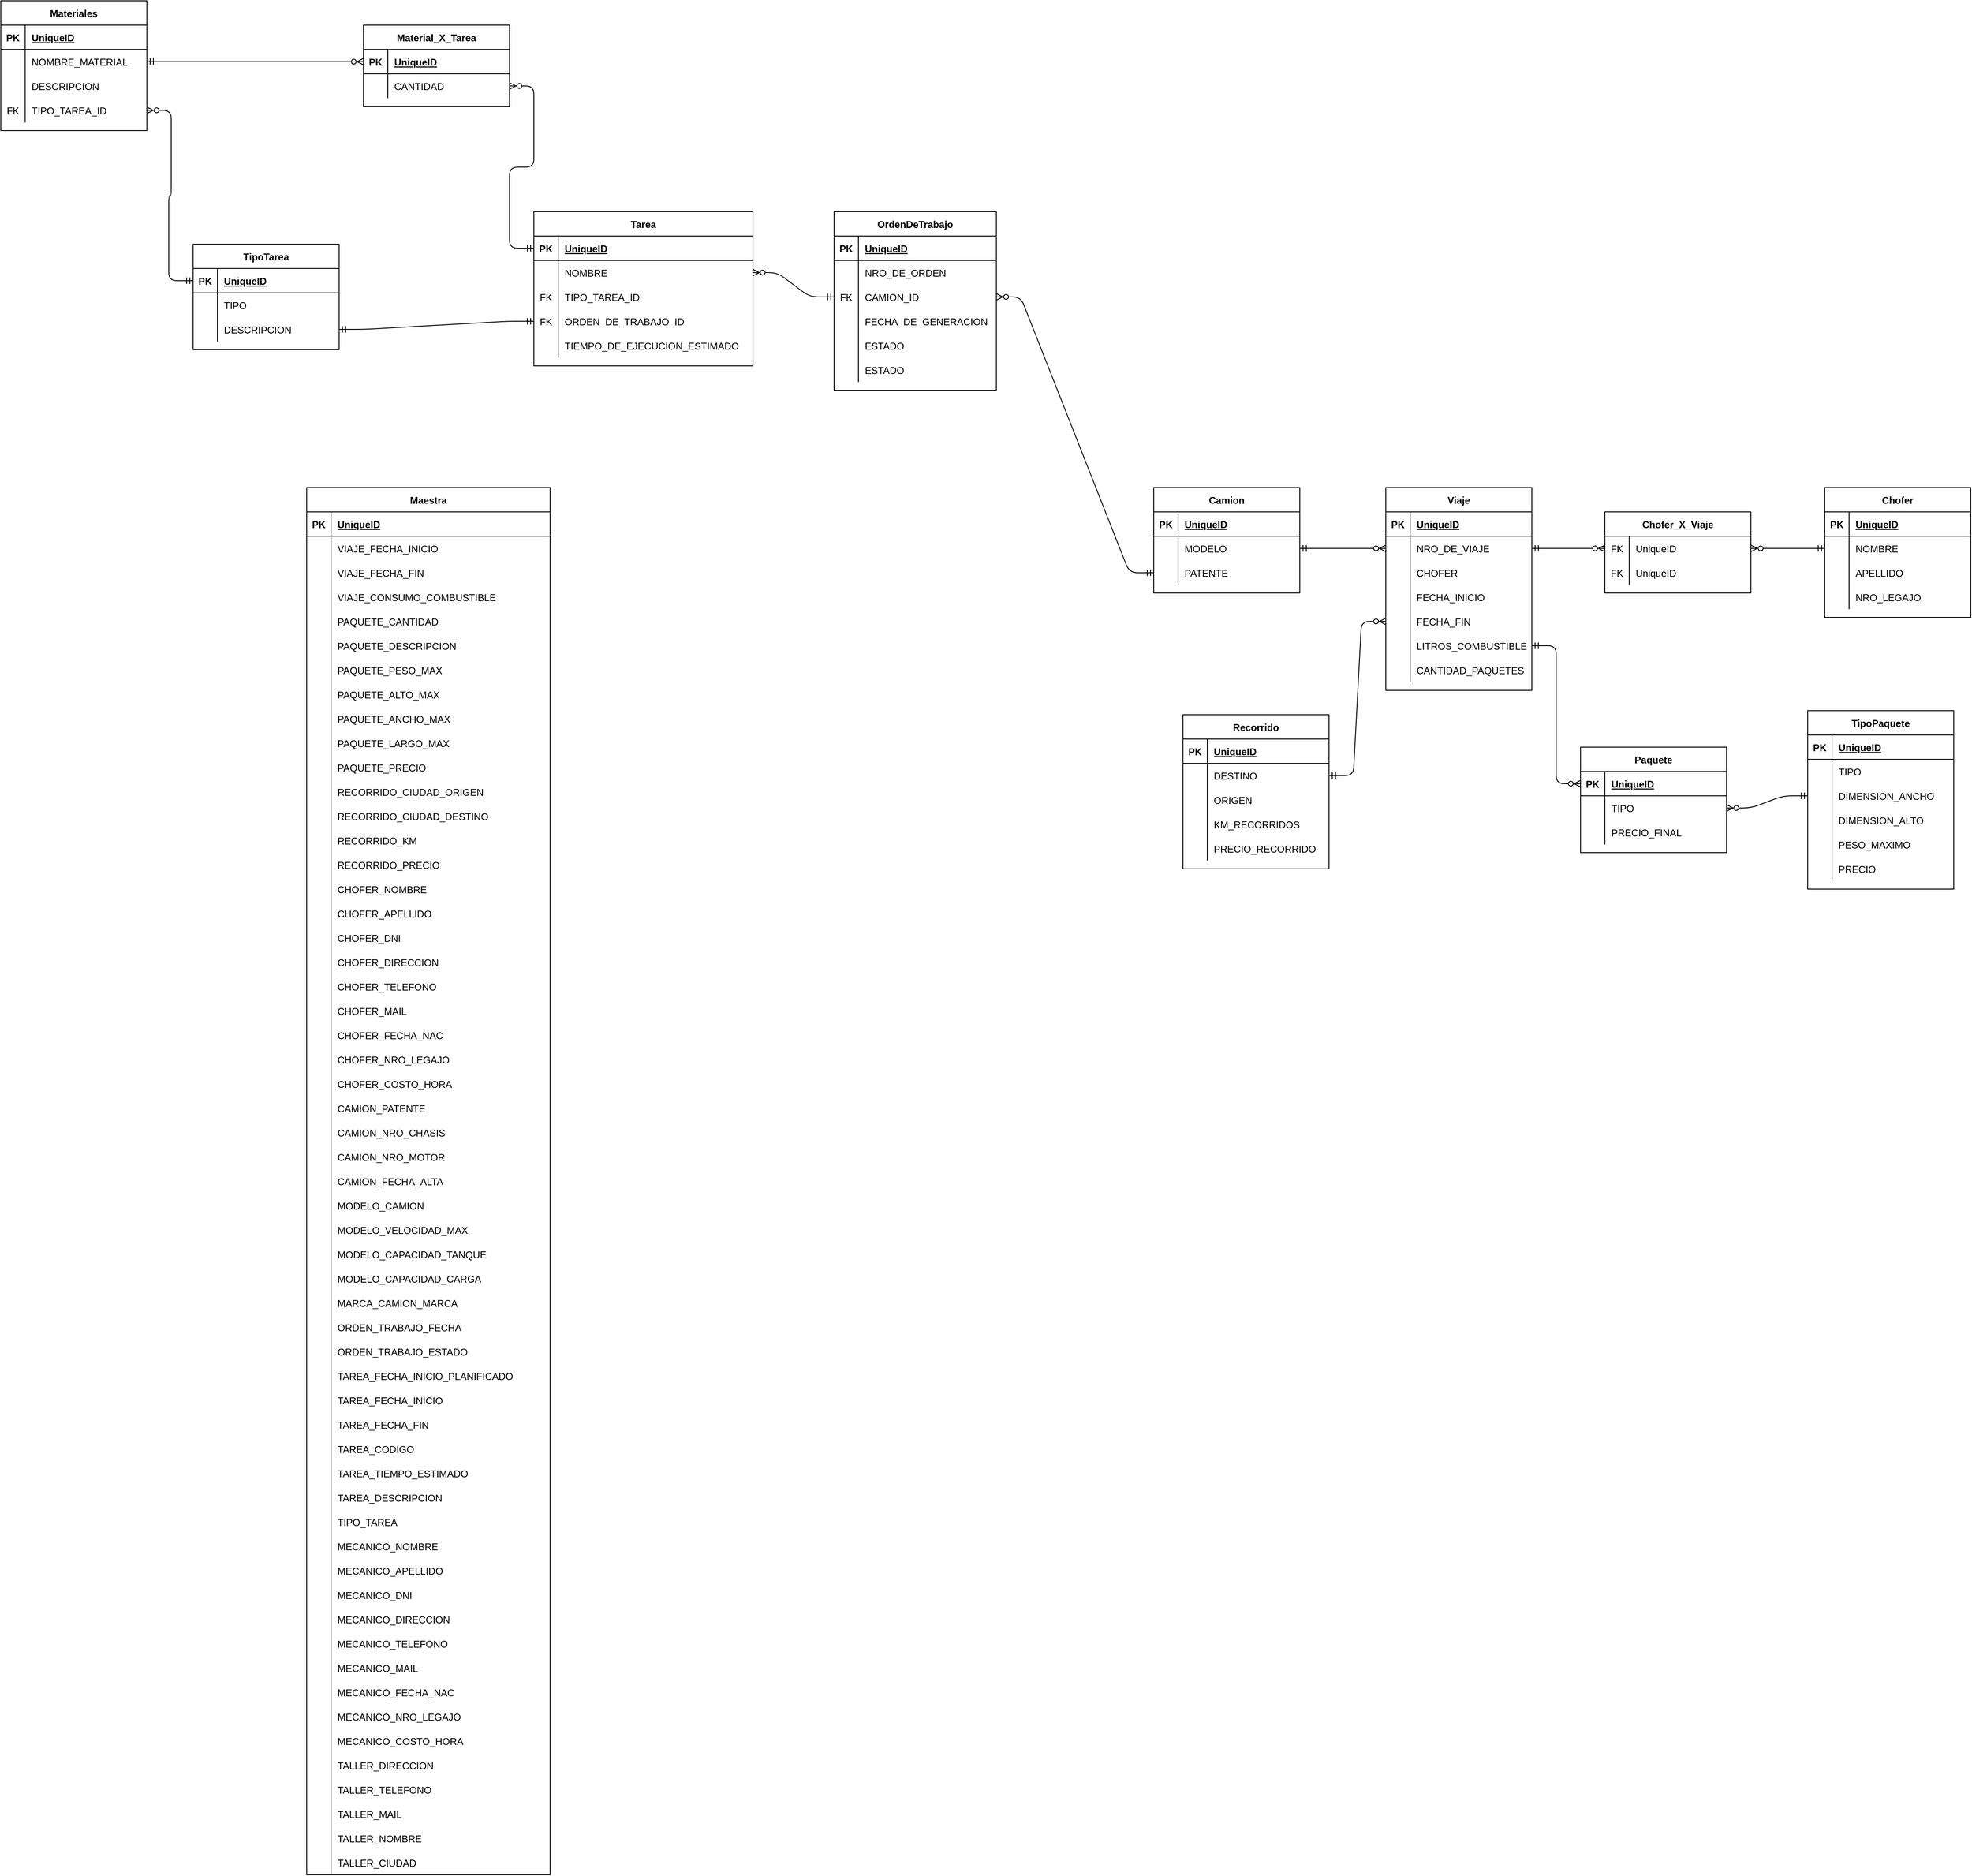 <mxfile version="14.9.6" type="device"><diagram id="6IigSW5zbwEDqUWG30RW" name="Página-1"><mxGraphModel dx="2747" dy="1679" grid="1" gridSize="10" guides="1" tooltips="1" connect="1" arrows="1" fold="1" page="1" pageScale="1" pageWidth="827" pageHeight="1169" math="0" shadow="0"><root><mxCell id="0"/><mxCell id="1" parent="0"/><mxCell id="L3CfLS9jrRyJnpyv8TBC-4" value="Maestra" style="shape=table;startSize=30;container=1;collapsible=1;childLayout=tableLayout;fixedRows=1;rowLines=0;fontStyle=1;align=center;resizeLast=1;" vertex="1" parent="1"><mxGeometry x="-630" y="30" width="300" height="1710" as="geometry"/></mxCell><mxCell id="L3CfLS9jrRyJnpyv8TBC-5" value="" style="shape=partialRectangle;collapsible=0;dropTarget=0;pointerEvents=0;fillColor=none;top=0;left=0;bottom=1;right=0;points=[[0,0.5],[1,0.5]];portConstraint=eastwest;" vertex="1" parent="L3CfLS9jrRyJnpyv8TBC-4"><mxGeometry y="30" width="300" height="30" as="geometry"/></mxCell><mxCell id="L3CfLS9jrRyJnpyv8TBC-6" value="PK" style="shape=partialRectangle;connectable=0;fillColor=none;top=0;left=0;bottom=0;right=0;fontStyle=1;overflow=hidden;" vertex="1" parent="L3CfLS9jrRyJnpyv8TBC-5"><mxGeometry width="30" height="30" as="geometry"/></mxCell><mxCell id="L3CfLS9jrRyJnpyv8TBC-7" value="UniqueID" style="shape=partialRectangle;connectable=0;fillColor=none;top=0;left=0;bottom=0;right=0;align=left;spacingLeft=6;fontStyle=5;overflow=hidden;" vertex="1" parent="L3CfLS9jrRyJnpyv8TBC-5"><mxGeometry x="30" width="270" height="30" as="geometry"/></mxCell><mxCell id="L3CfLS9jrRyJnpyv8TBC-8" value="" style="shape=partialRectangle;collapsible=0;dropTarget=0;pointerEvents=0;fillColor=none;top=0;left=0;bottom=0;right=0;points=[[0,0.5],[1,0.5]];portConstraint=eastwest;" vertex="1" parent="L3CfLS9jrRyJnpyv8TBC-4"><mxGeometry y="60" width="300" height="30" as="geometry"/></mxCell><mxCell id="L3CfLS9jrRyJnpyv8TBC-9" value="" style="shape=partialRectangle;connectable=0;fillColor=none;top=0;left=0;bottom=0;right=0;editable=1;overflow=hidden;" vertex="1" parent="L3CfLS9jrRyJnpyv8TBC-8"><mxGeometry width="30" height="30" as="geometry"/></mxCell><mxCell id="L3CfLS9jrRyJnpyv8TBC-10" value="VIAJE_FECHA_INICIO" style="shape=partialRectangle;connectable=0;fillColor=none;top=0;left=0;bottom=0;right=0;align=left;spacingLeft=6;overflow=hidden;" vertex="1" parent="L3CfLS9jrRyJnpyv8TBC-8"><mxGeometry x="30" width="270" height="30" as="geometry"/></mxCell><mxCell id="L3CfLS9jrRyJnpyv8TBC-11" value="" style="shape=partialRectangle;collapsible=0;dropTarget=0;pointerEvents=0;fillColor=none;top=0;left=0;bottom=0;right=0;points=[[0,0.5],[1,0.5]];portConstraint=eastwest;" vertex="1" parent="L3CfLS9jrRyJnpyv8TBC-4"><mxGeometry y="90" width="300" height="30" as="geometry"/></mxCell><mxCell id="L3CfLS9jrRyJnpyv8TBC-12" value="" style="shape=partialRectangle;connectable=0;fillColor=none;top=0;left=0;bottom=0;right=0;editable=1;overflow=hidden;" vertex="1" parent="L3CfLS9jrRyJnpyv8TBC-11"><mxGeometry width="30" height="30" as="geometry"/></mxCell><mxCell id="L3CfLS9jrRyJnpyv8TBC-13" value="VIAJE_FECHA_FIN" style="shape=partialRectangle;connectable=0;fillColor=none;top=0;left=0;bottom=0;right=0;align=left;spacingLeft=6;overflow=hidden;" vertex="1" parent="L3CfLS9jrRyJnpyv8TBC-11"><mxGeometry x="30" width="270" height="30" as="geometry"/></mxCell><mxCell id="L3CfLS9jrRyJnpyv8TBC-14" value="" style="shape=partialRectangle;collapsible=0;dropTarget=0;pointerEvents=0;fillColor=none;top=0;left=0;bottom=0;right=0;points=[[0,0.5],[1,0.5]];portConstraint=eastwest;" vertex="1" parent="L3CfLS9jrRyJnpyv8TBC-4"><mxGeometry y="120" width="300" height="30" as="geometry"/></mxCell><mxCell id="L3CfLS9jrRyJnpyv8TBC-15" value="" style="shape=partialRectangle;connectable=0;fillColor=none;top=0;left=0;bottom=0;right=0;editable=1;overflow=hidden;" vertex="1" parent="L3CfLS9jrRyJnpyv8TBC-14"><mxGeometry width="30" height="30" as="geometry"/></mxCell><mxCell id="L3CfLS9jrRyJnpyv8TBC-16" value="VIAJE_CONSUMO_COMBUSTIBLE" style="shape=partialRectangle;connectable=0;fillColor=none;top=0;left=0;bottom=0;right=0;align=left;spacingLeft=6;overflow=hidden;" vertex="1" parent="L3CfLS9jrRyJnpyv8TBC-14"><mxGeometry x="30" width="270" height="30" as="geometry"/></mxCell><mxCell id="L3CfLS9jrRyJnpyv8TBC-25" value="" style="shape=partialRectangle;collapsible=0;dropTarget=0;pointerEvents=0;fillColor=none;top=0;left=0;bottom=0;right=0;points=[[0,0.5],[1,0.5]];portConstraint=eastwest;" vertex="1" parent="L3CfLS9jrRyJnpyv8TBC-4"><mxGeometry y="150" width="300" height="30" as="geometry"/></mxCell><mxCell id="L3CfLS9jrRyJnpyv8TBC-26" value="" style="shape=partialRectangle;connectable=0;fillColor=none;top=0;left=0;bottom=0;right=0;editable=1;overflow=hidden;" vertex="1" parent="L3CfLS9jrRyJnpyv8TBC-25"><mxGeometry width="30" height="30" as="geometry"/></mxCell><mxCell id="L3CfLS9jrRyJnpyv8TBC-27" value="PAQUETE_CANTIDAD" style="shape=partialRectangle;connectable=0;fillColor=none;top=0;left=0;bottom=0;right=0;align=left;spacingLeft=6;overflow=hidden;" vertex="1" parent="L3CfLS9jrRyJnpyv8TBC-25"><mxGeometry x="30" width="270" height="30" as="geometry"/></mxCell><mxCell id="L3CfLS9jrRyJnpyv8TBC-28" value="" style="shape=partialRectangle;collapsible=0;dropTarget=0;pointerEvents=0;fillColor=none;top=0;left=0;bottom=0;right=0;points=[[0,0.5],[1,0.5]];portConstraint=eastwest;" vertex="1" parent="L3CfLS9jrRyJnpyv8TBC-4"><mxGeometry y="180" width="300" height="30" as="geometry"/></mxCell><mxCell id="L3CfLS9jrRyJnpyv8TBC-29" value="" style="shape=partialRectangle;connectable=0;fillColor=none;top=0;left=0;bottom=0;right=0;editable=1;overflow=hidden;" vertex="1" parent="L3CfLS9jrRyJnpyv8TBC-28"><mxGeometry width="30" height="30" as="geometry"/></mxCell><mxCell id="L3CfLS9jrRyJnpyv8TBC-30" value="PAQUETE_DESCRIPCION" style="shape=partialRectangle;connectable=0;fillColor=none;top=0;left=0;bottom=0;right=0;align=left;spacingLeft=6;overflow=hidden;" vertex="1" parent="L3CfLS9jrRyJnpyv8TBC-28"><mxGeometry x="30" width="270" height="30" as="geometry"/></mxCell><mxCell id="L3CfLS9jrRyJnpyv8TBC-31" value="" style="shape=partialRectangle;collapsible=0;dropTarget=0;pointerEvents=0;fillColor=none;top=0;left=0;bottom=0;right=0;points=[[0,0.5],[1,0.5]];portConstraint=eastwest;" vertex="1" parent="L3CfLS9jrRyJnpyv8TBC-4"><mxGeometry y="210" width="300" height="30" as="geometry"/></mxCell><mxCell id="L3CfLS9jrRyJnpyv8TBC-32" value="" style="shape=partialRectangle;connectable=0;fillColor=none;top=0;left=0;bottom=0;right=0;editable=1;overflow=hidden;" vertex="1" parent="L3CfLS9jrRyJnpyv8TBC-31"><mxGeometry width="30" height="30" as="geometry"/></mxCell><mxCell id="L3CfLS9jrRyJnpyv8TBC-33" value="PAQUETE_PESO_MAX" style="shape=partialRectangle;connectable=0;fillColor=none;top=0;left=0;bottom=0;right=0;align=left;spacingLeft=6;overflow=hidden;" vertex="1" parent="L3CfLS9jrRyJnpyv8TBC-31"><mxGeometry x="30" width="270" height="30" as="geometry"/></mxCell><mxCell id="L3CfLS9jrRyJnpyv8TBC-34" value="" style="shape=partialRectangle;collapsible=0;dropTarget=0;pointerEvents=0;fillColor=none;top=0;left=0;bottom=0;right=0;points=[[0,0.5],[1,0.5]];portConstraint=eastwest;" vertex="1" parent="L3CfLS9jrRyJnpyv8TBC-4"><mxGeometry y="240" width="300" height="30" as="geometry"/></mxCell><mxCell id="L3CfLS9jrRyJnpyv8TBC-35" value="" style="shape=partialRectangle;connectable=0;fillColor=none;top=0;left=0;bottom=0;right=0;editable=1;overflow=hidden;" vertex="1" parent="L3CfLS9jrRyJnpyv8TBC-34"><mxGeometry width="30" height="30" as="geometry"/></mxCell><mxCell id="L3CfLS9jrRyJnpyv8TBC-36" value="PAQUETE_ALTO_MAX" style="shape=partialRectangle;connectable=0;fillColor=none;top=0;left=0;bottom=0;right=0;align=left;spacingLeft=6;overflow=hidden;" vertex="1" parent="L3CfLS9jrRyJnpyv8TBC-34"><mxGeometry x="30" width="270" height="30" as="geometry"/></mxCell><mxCell id="L3CfLS9jrRyJnpyv8TBC-37" value="" style="shape=partialRectangle;collapsible=0;dropTarget=0;pointerEvents=0;fillColor=none;top=0;left=0;bottom=0;right=0;points=[[0,0.5],[1,0.5]];portConstraint=eastwest;" vertex="1" parent="L3CfLS9jrRyJnpyv8TBC-4"><mxGeometry y="270" width="300" height="30" as="geometry"/></mxCell><mxCell id="L3CfLS9jrRyJnpyv8TBC-38" value="" style="shape=partialRectangle;connectable=0;fillColor=none;top=0;left=0;bottom=0;right=0;editable=1;overflow=hidden;" vertex="1" parent="L3CfLS9jrRyJnpyv8TBC-37"><mxGeometry width="30" height="30" as="geometry"/></mxCell><mxCell id="L3CfLS9jrRyJnpyv8TBC-39" value="PAQUETE_ANCHO_MAX" style="shape=partialRectangle;connectable=0;fillColor=none;top=0;left=0;bottom=0;right=0;align=left;spacingLeft=6;overflow=hidden;" vertex="1" parent="L3CfLS9jrRyJnpyv8TBC-37"><mxGeometry x="30" width="270" height="30" as="geometry"/></mxCell><mxCell id="L3CfLS9jrRyJnpyv8TBC-40" value="" style="shape=partialRectangle;collapsible=0;dropTarget=0;pointerEvents=0;fillColor=none;top=0;left=0;bottom=0;right=0;points=[[0,0.5],[1,0.5]];portConstraint=eastwest;" vertex="1" parent="L3CfLS9jrRyJnpyv8TBC-4"><mxGeometry y="300" width="300" height="30" as="geometry"/></mxCell><mxCell id="L3CfLS9jrRyJnpyv8TBC-41" value="" style="shape=partialRectangle;connectable=0;fillColor=none;top=0;left=0;bottom=0;right=0;editable=1;overflow=hidden;" vertex="1" parent="L3CfLS9jrRyJnpyv8TBC-40"><mxGeometry width="30" height="30" as="geometry"/></mxCell><mxCell id="L3CfLS9jrRyJnpyv8TBC-42" value="PAQUETE_LARGO_MAX" style="shape=partialRectangle;connectable=0;fillColor=none;top=0;left=0;bottom=0;right=0;align=left;spacingLeft=6;overflow=hidden;" vertex="1" parent="L3CfLS9jrRyJnpyv8TBC-40"><mxGeometry x="30" width="270" height="30" as="geometry"/></mxCell><mxCell id="L3CfLS9jrRyJnpyv8TBC-43" value="" style="shape=partialRectangle;collapsible=0;dropTarget=0;pointerEvents=0;fillColor=none;top=0;left=0;bottom=0;right=0;points=[[0,0.5],[1,0.5]];portConstraint=eastwest;" vertex="1" parent="L3CfLS9jrRyJnpyv8TBC-4"><mxGeometry y="330" width="300" height="30" as="geometry"/></mxCell><mxCell id="L3CfLS9jrRyJnpyv8TBC-44" value="" style="shape=partialRectangle;connectable=0;fillColor=none;top=0;left=0;bottom=0;right=0;editable=1;overflow=hidden;" vertex="1" parent="L3CfLS9jrRyJnpyv8TBC-43"><mxGeometry width="30" height="30" as="geometry"/></mxCell><mxCell id="L3CfLS9jrRyJnpyv8TBC-45" value="PAQUETE_PRECIO" style="shape=partialRectangle;connectable=0;fillColor=none;top=0;left=0;bottom=0;right=0;align=left;spacingLeft=6;overflow=hidden;" vertex="1" parent="L3CfLS9jrRyJnpyv8TBC-43"><mxGeometry x="30" width="270" height="30" as="geometry"/></mxCell><mxCell id="L3CfLS9jrRyJnpyv8TBC-46" value="" style="shape=partialRectangle;collapsible=0;dropTarget=0;pointerEvents=0;fillColor=none;top=0;left=0;bottom=0;right=0;points=[[0,0.5],[1,0.5]];portConstraint=eastwest;" vertex="1" parent="L3CfLS9jrRyJnpyv8TBC-4"><mxGeometry y="360" width="300" height="30" as="geometry"/></mxCell><mxCell id="L3CfLS9jrRyJnpyv8TBC-47" value="" style="shape=partialRectangle;connectable=0;fillColor=none;top=0;left=0;bottom=0;right=0;editable=1;overflow=hidden;" vertex="1" parent="L3CfLS9jrRyJnpyv8TBC-46"><mxGeometry width="30" height="30" as="geometry"/></mxCell><mxCell id="L3CfLS9jrRyJnpyv8TBC-48" value="RECORRIDO_CIUDAD_ORIGEN" style="shape=partialRectangle;connectable=0;fillColor=none;top=0;left=0;bottom=0;right=0;align=left;spacingLeft=6;overflow=hidden;" vertex="1" parent="L3CfLS9jrRyJnpyv8TBC-46"><mxGeometry x="30" width="270" height="30" as="geometry"/></mxCell><mxCell id="L3CfLS9jrRyJnpyv8TBC-49" value="" style="shape=partialRectangle;collapsible=0;dropTarget=0;pointerEvents=0;fillColor=none;top=0;left=0;bottom=0;right=0;points=[[0,0.5],[1,0.5]];portConstraint=eastwest;" vertex="1" parent="L3CfLS9jrRyJnpyv8TBC-4"><mxGeometry y="390" width="300" height="30" as="geometry"/></mxCell><mxCell id="L3CfLS9jrRyJnpyv8TBC-50" value="" style="shape=partialRectangle;connectable=0;fillColor=none;top=0;left=0;bottom=0;right=0;editable=1;overflow=hidden;" vertex="1" parent="L3CfLS9jrRyJnpyv8TBC-49"><mxGeometry width="30" height="30" as="geometry"/></mxCell><mxCell id="L3CfLS9jrRyJnpyv8TBC-51" value="RECORRIDO_CIUDAD_DESTINO" style="shape=partialRectangle;connectable=0;fillColor=none;top=0;left=0;bottom=0;right=0;align=left;spacingLeft=6;overflow=hidden;" vertex="1" parent="L3CfLS9jrRyJnpyv8TBC-49"><mxGeometry x="30" width="270" height="30" as="geometry"/></mxCell><mxCell id="L3CfLS9jrRyJnpyv8TBC-52" value="" style="shape=partialRectangle;collapsible=0;dropTarget=0;pointerEvents=0;fillColor=none;top=0;left=0;bottom=0;right=0;points=[[0,0.5],[1,0.5]];portConstraint=eastwest;" vertex="1" parent="L3CfLS9jrRyJnpyv8TBC-4"><mxGeometry y="420" width="300" height="30" as="geometry"/></mxCell><mxCell id="L3CfLS9jrRyJnpyv8TBC-53" value="" style="shape=partialRectangle;connectable=0;fillColor=none;top=0;left=0;bottom=0;right=0;editable=1;overflow=hidden;" vertex="1" parent="L3CfLS9jrRyJnpyv8TBC-52"><mxGeometry width="30" height="30" as="geometry"/></mxCell><mxCell id="L3CfLS9jrRyJnpyv8TBC-54" value="RECORRIDO_KM" style="shape=partialRectangle;connectable=0;fillColor=none;top=0;left=0;bottom=0;right=0;align=left;spacingLeft=6;overflow=hidden;" vertex="1" parent="L3CfLS9jrRyJnpyv8TBC-52"><mxGeometry x="30" width="270" height="30" as="geometry"/></mxCell><mxCell id="L3CfLS9jrRyJnpyv8TBC-55" value="" style="shape=partialRectangle;collapsible=0;dropTarget=0;pointerEvents=0;fillColor=none;top=0;left=0;bottom=0;right=0;points=[[0,0.5],[1,0.5]];portConstraint=eastwest;" vertex="1" parent="L3CfLS9jrRyJnpyv8TBC-4"><mxGeometry y="450" width="300" height="30" as="geometry"/></mxCell><mxCell id="L3CfLS9jrRyJnpyv8TBC-56" value="" style="shape=partialRectangle;connectable=0;fillColor=none;top=0;left=0;bottom=0;right=0;editable=1;overflow=hidden;" vertex="1" parent="L3CfLS9jrRyJnpyv8TBC-55"><mxGeometry width="30" height="30" as="geometry"/></mxCell><mxCell id="L3CfLS9jrRyJnpyv8TBC-57" value="RECORRIDO_PRECIO" style="shape=partialRectangle;connectable=0;fillColor=none;top=0;left=0;bottom=0;right=0;align=left;spacingLeft=6;overflow=hidden;" vertex="1" parent="L3CfLS9jrRyJnpyv8TBC-55"><mxGeometry x="30" width="270" height="30" as="geometry"/></mxCell><mxCell id="L3CfLS9jrRyJnpyv8TBC-58" value="" style="shape=partialRectangle;collapsible=0;dropTarget=0;pointerEvents=0;fillColor=none;top=0;left=0;bottom=0;right=0;points=[[0,0.5],[1,0.5]];portConstraint=eastwest;" vertex="1" parent="L3CfLS9jrRyJnpyv8TBC-4"><mxGeometry y="480" width="300" height="30" as="geometry"/></mxCell><mxCell id="L3CfLS9jrRyJnpyv8TBC-59" value="" style="shape=partialRectangle;connectable=0;fillColor=none;top=0;left=0;bottom=0;right=0;editable=1;overflow=hidden;" vertex="1" parent="L3CfLS9jrRyJnpyv8TBC-58"><mxGeometry width="30" height="30" as="geometry"/></mxCell><mxCell id="L3CfLS9jrRyJnpyv8TBC-60" value="CHOFER_NOMBRE" style="shape=partialRectangle;connectable=0;fillColor=none;top=0;left=0;bottom=0;right=0;align=left;spacingLeft=6;overflow=hidden;" vertex="1" parent="L3CfLS9jrRyJnpyv8TBC-58"><mxGeometry x="30" width="270" height="30" as="geometry"/></mxCell><mxCell id="L3CfLS9jrRyJnpyv8TBC-61" value="" style="shape=partialRectangle;collapsible=0;dropTarget=0;pointerEvents=0;fillColor=none;top=0;left=0;bottom=0;right=0;points=[[0,0.5],[1,0.5]];portConstraint=eastwest;" vertex="1" parent="L3CfLS9jrRyJnpyv8TBC-4"><mxGeometry y="510" width="300" height="30" as="geometry"/></mxCell><mxCell id="L3CfLS9jrRyJnpyv8TBC-62" value="" style="shape=partialRectangle;connectable=0;fillColor=none;top=0;left=0;bottom=0;right=0;editable=1;overflow=hidden;" vertex="1" parent="L3CfLS9jrRyJnpyv8TBC-61"><mxGeometry width="30" height="30" as="geometry"/></mxCell><mxCell id="L3CfLS9jrRyJnpyv8TBC-63" value="CHOFER_APELLIDO" style="shape=partialRectangle;connectable=0;fillColor=none;top=0;left=0;bottom=0;right=0;align=left;spacingLeft=6;overflow=hidden;" vertex="1" parent="L3CfLS9jrRyJnpyv8TBC-61"><mxGeometry x="30" width="270" height="30" as="geometry"/></mxCell><mxCell id="L3CfLS9jrRyJnpyv8TBC-64" value="" style="shape=partialRectangle;collapsible=0;dropTarget=0;pointerEvents=0;fillColor=none;top=0;left=0;bottom=0;right=0;points=[[0,0.5],[1,0.5]];portConstraint=eastwest;" vertex="1" parent="L3CfLS9jrRyJnpyv8TBC-4"><mxGeometry y="540" width="300" height="30" as="geometry"/></mxCell><mxCell id="L3CfLS9jrRyJnpyv8TBC-65" value="" style="shape=partialRectangle;connectable=0;fillColor=none;top=0;left=0;bottom=0;right=0;editable=1;overflow=hidden;" vertex="1" parent="L3CfLS9jrRyJnpyv8TBC-64"><mxGeometry width="30" height="30" as="geometry"/></mxCell><mxCell id="L3CfLS9jrRyJnpyv8TBC-66" value="CHOFER_DNI" style="shape=partialRectangle;connectable=0;fillColor=none;top=0;left=0;bottom=0;right=0;align=left;spacingLeft=6;overflow=hidden;" vertex="1" parent="L3CfLS9jrRyJnpyv8TBC-64"><mxGeometry x="30" width="270" height="30" as="geometry"/></mxCell><mxCell id="L3CfLS9jrRyJnpyv8TBC-67" value="" style="shape=partialRectangle;collapsible=0;dropTarget=0;pointerEvents=0;fillColor=none;top=0;left=0;bottom=0;right=0;points=[[0,0.5],[1,0.5]];portConstraint=eastwest;" vertex="1" parent="L3CfLS9jrRyJnpyv8TBC-4"><mxGeometry y="570" width="300" height="30" as="geometry"/></mxCell><mxCell id="L3CfLS9jrRyJnpyv8TBC-68" value="" style="shape=partialRectangle;connectable=0;fillColor=none;top=0;left=0;bottom=0;right=0;editable=1;overflow=hidden;" vertex="1" parent="L3CfLS9jrRyJnpyv8TBC-67"><mxGeometry width="30" height="30" as="geometry"/></mxCell><mxCell id="L3CfLS9jrRyJnpyv8TBC-69" value="CHOFER_DIRECCION" style="shape=partialRectangle;connectable=0;fillColor=none;top=0;left=0;bottom=0;right=0;align=left;spacingLeft=6;overflow=hidden;" vertex="1" parent="L3CfLS9jrRyJnpyv8TBC-67"><mxGeometry x="30" width="270" height="30" as="geometry"/></mxCell><mxCell id="L3CfLS9jrRyJnpyv8TBC-70" value="" style="shape=partialRectangle;collapsible=0;dropTarget=0;pointerEvents=0;fillColor=none;top=0;left=0;bottom=0;right=0;points=[[0,0.5],[1,0.5]];portConstraint=eastwest;" vertex="1" parent="L3CfLS9jrRyJnpyv8TBC-4"><mxGeometry y="600" width="300" height="30" as="geometry"/></mxCell><mxCell id="L3CfLS9jrRyJnpyv8TBC-71" value="" style="shape=partialRectangle;connectable=0;fillColor=none;top=0;left=0;bottom=0;right=0;editable=1;overflow=hidden;" vertex="1" parent="L3CfLS9jrRyJnpyv8TBC-70"><mxGeometry width="30" height="30" as="geometry"/></mxCell><mxCell id="L3CfLS9jrRyJnpyv8TBC-72" value="CHOFER_TELEFONO" style="shape=partialRectangle;connectable=0;fillColor=none;top=0;left=0;bottom=0;right=0;align=left;spacingLeft=6;overflow=hidden;" vertex="1" parent="L3CfLS9jrRyJnpyv8TBC-70"><mxGeometry x="30" width="270" height="30" as="geometry"/></mxCell><mxCell id="L3CfLS9jrRyJnpyv8TBC-73" value="" style="shape=partialRectangle;collapsible=0;dropTarget=0;pointerEvents=0;fillColor=none;top=0;left=0;bottom=0;right=0;points=[[0,0.5],[1,0.5]];portConstraint=eastwest;" vertex="1" parent="L3CfLS9jrRyJnpyv8TBC-4"><mxGeometry y="630" width="300" height="30" as="geometry"/></mxCell><mxCell id="L3CfLS9jrRyJnpyv8TBC-74" value="" style="shape=partialRectangle;connectable=0;fillColor=none;top=0;left=0;bottom=0;right=0;editable=1;overflow=hidden;" vertex="1" parent="L3CfLS9jrRyJnpyv8TBC-73"><mxGeometry width="30" height="30" as="geometry"/></mxCell><mxCell id="L3CfLS9jrRyJnpyv8TBC-75" value="CHOFER_MAIL" style="shape=partialRectangle;connectable=0;fillColor=none;top=0;left=0;bottom=0;right=0;align=left;spacingLeft=6;overflow=hidden;" vertex="1" parent="L3CfLS9jrRyJnpyv8TBC-73"><mxGeometry x="30" width="270" height="30" as="geometry"/></mxCell><mxCell id="L3CfLS9jrRyJnpyv8TBC-76" value="" style="shape=partialRectangle;collapsible=0;dropTarget=0;pointerEvents=0;fillColor=none;top=0;left=0;bottom=0;right=0;points=[[0,0.5],[1,0.5]];portConstraint=eastwest;" vertex="1" parent="L3CfLS9jrRyJnpyv8TBC-4"><mxGeometry y="660" width="300" height="30" as="geometry"/></mxCell><mxCell id="L3CfLS9jrRyJnpyv8TBC-77" value="" style="shape=partialRectangle;connectable=0;fillColor=none;top=0;left=0;bottom=0;right=0;editable=1;overflow=hidden;" vertex="1" parent="L3CfLS9jrRyJnpyv8TBC-76"><mxGeometry width="30" height="30" as="geometry"/></mxCell><mxCell id="L3CfLS9jrRyJnpyv8TBC-78" value="CHOFER_FECHA_NAC" style="shape=partialRectangle;connectable=0;fillColor=none;top=0;left=0;bottom=0;right=0;align=left;spacingLeft=6;overflow=hidden;" vertex="1" parent="L3CfLS9jrRyJnpyv8TBC-76"><mxGeometry x="30" width="270" height="30" as="geometry"/></mxCell><mxCell id="L3CfLS9jrRyJnpyv8TBC-79" value="" style="shape=partialRectangle;collapsible=0;dropTarget=0;pointerEvents=0;fillColor=none;top=0;left=0;bottom=0;right=0;points=[[0,0.5],[1,0.5]];portConstraint=eastwest;" vertex="1" parent="L3CfLS9jrRyJnpyv8TBC-4"><mxGeometry y="690" width="300" height="30" as="geometry"/></mxCell><mxCell id="L3CfLS9jrRyJnpyv8TBC-80" value="" style="shape=partialRectangle;connectable=0;fillColor=none;top=0;left=0;bottom=0;right=0;editable=1;overflow=hidden;" vertex="1" parent="L3CfLS9jrRyJnpyv8TBC-79"><mxGeometry width="30" height="30" as="geometry"/></mxCell><mxCell id="L3CfLS9jrRyJnpyv8TBC-81" value="CHOFER_NRO_LEGAJO" style="shape=partialRectangle;connectable=0;fillColor=none;top=0;left=0;bottom=0;right=0;align=left;spacingLeft=6;overflow=hidden;" vertex="1" parent="L3CfLS9jrRyJnpyv8TBC-79"><mxGeometry x="30" width="270" height="30" as="geometry"/></mxCell><mxCell id="L3CfLS9jrRyJnpyv8TBC-82" value="" style="shape=partialRectangle;collapsible=0;dropTarget=0;pointerEvents=0;fillColor=none;top=0;left=0;bottom=0;right=0;points=[[0,0.5],[1,0.5]];portConstraint=eastwest;" vertex="1" parent="L3CfLS9jrRyJnpyv8TBC-4"><mxGeometry y="720" width="300" height="30" as="geometry"/></mxCell><mxCell id="L3CfLS9jrRyJnpyv8TBC-83" value="" style="shape=partialRectangle;connectable=0;fillColor=none;top=0;left=0;bottom=0;right=0;editable=1;overflow=hidden;" vertex="1" parent="L3CfLS9jrRyJnpyv8TBC-82"><mxGeometry width="30" height="30" as="geometry"/></mxCell><mxCell id="L3CfLS9jrRyJnpyv8TBC-84" value="CHOFER_COSTO_HORA" style="shape=partialRectangle;connectable=0;fillColor=none;top=0;left=0;bottom=0;right=0;align=left;spacingLeft=6;overflow=hidden;" vertex="1" parent="L3CfLS9jrRyJnpyv8TBC-82"><mxGeometry x="30" width="270" height="30" as="geometry"/></mxCell><mxCell id="L3CfLS9jrRyJnpyv8TBC-85" value="" style="shape=partialRectangle;collapsible=0;dropTarget=0;pointerEvents=0;fillColor=none;top=0;left=0;bottom=0;right=0;points=[[0,0.5],[1,0.5]];portConstraint=eastwest;" vertex="1" parent="L3CfLS9jrRyJnpyv8TBC-4"><mxGeometry y="750" width="300" height="30" as="geometry"/></mxCell><mxCell id="L3CfLS9jrRyJnpyv8TBC-86" value="" style="shape=partialRectangle;connectable=0;fillColor=none;top=0;left=0;bottom=0;right=0;editable=1;overflow=hidden;" vertex="1" parent="L3CfLS9jrRyJnpyv8TBC-85"><mxGeometry width="30" height="30" as="geometry"/></mxCell><mxCell id="L3CfLS9jrRyJnpyv8TBC-87" value="CAMION_PATENTE" style="shape=partialRectangle;connectable=0;fillColor=none;top=0;left=0;bottom=0;right=0;align=left;spacingLeft=6;overflow=hidden;" vertex="1" parent="L3CfLS9jrRyJnpyv8TBC-85"><mxGeometry x="30" width="270" height="30" as="geometry"/></mxCell><mxCell id="L3CfLS9jrRyJnpyv8TBC-88" value="" style="shape=partialRectangle;collapsible=0;dropTarget=0;pointerEvents=0;fillColor=none;top=0;left=0;bottom=0;right=0;points=[[0,0.5],[1,0.5]];portConstraint=eastwest;" vertex="1" parent="L3CfLS9jrRyJnpyv8TBC-4"><mxGeometry y="780" width="300" height="30" as="geometry"/></mxCell><mxCell id="L3CfLS9jrRyJnpyv8TBC-89" value="" style="shape=partialRectangle;connectable=0;fillColor=none;top=0;left=0;bottom=0;right=0;editable=1;overflow=hidden;" vertex="1" parent="L3CfLS9jrRyJnpyv8TBC-88"><mxGeometry width="30" height="30" as="geometry"/></mxCell><mxCell id="L3CfLS9jrRyJnpyv8TBC-90" value="CAMION_NRO_CHASIS" style="shape=partialRectangle;connectable=0;fillColor=none;top=0;left=0;bottom=0;right=0;align=left;spacingLeft=6;overflow=hidden;" vertex="1" parent="L3CfLS9jrRyJnpyv8TBC-88"><mxGeometry x="30" width="270" height="30" as="geometry"/></mxCell><mxCell id="L3CfLS9jrRyJnpyv8TBC-91" value="" style="shape=partialRectangle;collapsible=0;dropTarget=0;pointerEvents=0;fillColor=none;top=0;left=0;bottom=0;right=0;points=[[0,0.5],[1,0.5]];portConstraint=eastwest;" vertex="1" parent="L3CfLS9jrRyJnpyv8TBC-4"><mxGeometry y="810" width="300" height="30" as="geometry"/></mxCell><mxCell id="L3CfLS9jrRyJnpyv8TBC-92" value="" style="shape=partialRectangle;connectable=0;fillColor=none;top=0;left=0;bottom=0;right=0;editable=1;overflow=hidden;" vertex="1" parent="L3CfLS9jrRyJnpyv8TBC-91"><mxGeometry width="30" height="30" as="geometry"/></mxCell><mxCell id="L3CfLS9jrRyJnpyv8TBC-93" value="CAMION_NRO_MOTOR" style="shape=partialRectangle;connectable=0;fillColor=none;top=0;left=0;bottom=0;right=0;align=left;spacingLeft=6;overflow=hidden;" vertex="1" parent="L3CfLS9jrRyJnpyv8TBC-91"><mxGeometry x="30" width="270" height="30" as="geometry"/></mxCell><mxCell id="L3CfLS9jrRyJnpyv8TBC-94" value="" style="shape=partialRectangle;collapsible=0;dropTarget=0;pointerEvents=0;fillColor=none;top=0;left=0;bottom=0;right=0;points=[[0,0.5],[1,0.5]];portConstraint=eastwest;" vertex="1" parent="L3CfLS9jrRyJnpyv8TBC-4"><mxGeometry y="840" width="300" height="30" as="geometry"/></mxCell><mxCell id="L3CfLS9jrRyJnpyv8TBC-95" value="" style="shape=partialRectangle;connectable=0;fillColor=none;top=0;left=0;bottom=0;right=0;editable=1;overflow=hidden;" vertex="1" parent="L3CfLS9jrRyJnpyv8TBC-94"><mxGeometry width="30" height="30" as="geometry"/></mxCell><mxCell id="L3CfLS9jrRyJnpyv8TBC-96" value="CAMION_FECHA_ALTA" style="shape=partialRectangle;connectable=0;fillColor=none;top=0;left=0;bottom=0;right=0;align=left;spacingLeft=6;overflow=hidden;" vertex="1" parent="L3CfLS9jrRyJnpyv8TBC-94"><mxGeometry x="30" width="270" height="30" as="geometry"/></mxCell><mxCell id="L3CfLS9jrRyJnpyv8TBC-97" value="" style="shape=partialRectangle;collapsible=0;dropTarget=0;pointerEvents=0;fillColor=none;top=0;left=0;bottom=0;right=0;points=[[0,0.5],[1,0.5]];portConstraint=eastwest;" vertex="1" parent="L3CfLS9jrRyJnpyv8TBC-4"><mxGeometry y="870" width="300" height="30" as="geometry"/></mxCell><mxCell id="L3CfLS9jrRyJnpyv8TBC-98" value="" style="shape=partialRectangle;connectable=0;fillColor=none;top=0;left=0;bottom=0;right=0;editable=1;overflow=hidden;" vertex="1" parent="L3CfLS9jrRyJnpyv8TBC-97"><mxGeometry width="30" height="30" as="geometry"/></mxCell><mxCell id="L3CfLS9jrRyJnpyv8TBC-99" value="MODELO_CAMION" style="shape=partialRectangle;connectable=0;fillColor=none;top=0;left=0;bottom=0;right=0;align=left;spacingLeft=6;overflow=hidden;" vertex="1" parent="L3CfLS9jrRyJnpyv8TBC-97"><mxGeometry x="30" width="270" height="30" as="geometry"/></mxCell><mxCell id="L3CfLS9jrRyJnpyv8TBC-100" value="" style="shape=partialRectangle;collapsible=0;dropTarget=0;pointerEvents=0;fillColor=none;top=0;left=0;bottom=0;right=0;points=[[0,0.5],[1,0.5]];portConstraint=eastwest;" vertex="1" parent="L3CfLS9jrRyJnpyv8TBC-4"><mxGeometry y="900" width="300" height="30" as="geometry"/></mxCell><mxCell id="L3CfLS9jrRyJnpyv8TBC-101" value="" style="shape=partialRectangle;connectable=0;fillColor=none;top=0;left=0;bottom=0;right=0;editable=1;overflow=hidden;" vertex="1" parent="L3CfLS9jrRyJnpyv8TBC-100"><mxGeometry width="30" height="30" as="geometry"/></mxCell><mxCell id="L3CfLS9jrRyJnpyv8TBC-102" value="MODELO_VELOCIDAD_MAX" style="shape=partialRectangle;connectable=0;fillColor=none;top=0;left=0;bottom=0;right=0;align=left;spacingLeft=6;overflow=hidden;" vertex="1" parent="L3CfLS9jrRyJnpyv8TBC-100"><mxGeometry x="30" width="270" height="30" as="geometry"/></mxCell><mxCell id="L3CfLS9jrRyJnpyv8TBC-103" value="" style="shape=partialRectangle;collapsible=0;dropTarget=0;pointerEvents=0;fillColor=none;top=0;left=0;bottom=0;right=0;points=[[0,0.5],[1,0.5]];portConstraint=eastwest;" vertex="1" parent="L3CfLS9jrRyJnpyv8TBC-4"><mxGeometry y="930" width="300" height="30" as="geometry"/></mxCell><mxCell id="L3CfLS9jrRyJnpyv8TBC-104" value="" style="shape=partialRectangle;connectable=0;fillColor=none;top=0;left=0;bottom=0;right=0;editable=1;overflow=hidden;" vertex="1" parent="L3CfLS9jrRyJnpyv8TBC-103"><mxGeometry width="30" height="30" as="geometry"/></mxCell><mxCell id="L3CfLS9jrRyJnpyv8TBC-105" value="MODELO_CAPACIDAD_TANQUE" style="shape=partialRectangle;connectable=0;fillColor=none;top=0;left=0;bottom=0;right=0;align=left;spacingLeft=6;overflow=hidden;" vertex="1" parent="L3CfLS9jrRyJnpyv8TBC-103"><mxGeometry x="30" width="270" height="30" as="geometry"/></mxCell><mxCell id="L3CfLS9jrRyJnpyv8TBC-106" value="" style="shape=partialRectangle;collapsible=0;dropTarget=0;pointerEvents=0;fillColor=none;top=0;left=0;bottom=0;right=0;points=[[0,0.5],[1,0.5]];portConstraint=eastwest;" vertex="1" parent="L3CfLS9jrRyJnpyv8TBC-4"><mxGeometry y="960" width="300" height="30" as="geometry"/></mxCell><mxCell id="L3CfLS9jrRyJnpyv8TBC-107" value="" style="shape=partialRectangle;connectable=0;fillColor=none;top=0;left=0;bottom=0;right=0;editable=1;overflow=hidden;" vertex="1" parent="L3CfLS9jrRyJnpyv8TBC-106"><mxGeometry width="30" height="30" as="geometry"/></mxCell><mxCell id="L3CfLS9jrRyJnpyv8TBC-108" value="MODELO_CAPACIDAD_CARGA" style="shape=partialRectangle;connectable=0;fillColor=none;top=0;left=0;bottom=0;right=0;align=left;spacingLeft=6;overflow=hidden;" vertex="1" parent="L3CfLS9jrRyJnpyv8TBC-106"><mxGeometry x="30" width="270" height="30" as="geometry"/></mxCell><mxCell id="L3CfLS9jrRyJnpyv8TBC-109" value="" style="shape=partialRectangle;collapsible=0;dropTarget=0;pointerEvents=0;fillColor=none;top=0;left=0;bottom=0;right=0;points=[[0,0.5],[1,0.5]];portConstraint=eastwest;" vertex="1" parent="L3CfLS9jrRyJnpyv8TBC-4"><mxGeometry y="990" width="300" height="30" as="geometry"/></mxCell><mxCell id="L3CfLS9jrRyJnpyv8TBC-110" value="" style="shape=partialRectangle;connectable=0;fillColor=none;top=0;left=0;bottom=0;right=0;editable=1;overflow=hidden;" vertex="1" parent="L3CfLS9jrRyJnpyv8TBC-109"><mxGeometry width="30" height="30" as="geometry"/></mxCell><mxCell id="L3CfLS9jrRyJnpyv8TBC-111" value="MARCA_CAMION_MARCA" style="shape=partialRectangle;connectable=0;fillColor=none;top=0;left=0;bottom=0;right=0;align=left;spacingLeft=6;overflow=hidden;" vertex="1" parent="L3CfLS9jrRyJnpyv8TBC-109"><mxGeometry x="30" width="270" height="30" as="geometry"/></mxCell><mxCell id="L3CfLS9jrRyJnpyv8TBC-112" value="" style="shape=partialRectangle;collapsible=0;dropTarget=0;pointerEvents=0;fillColor=none;top=0;left=0;bottom=0;right=0;points=[[0,0.5],[1,0.5]];portConstraint=eastwest;" vertex="1" parent="L3CfLS9jrRyJnpyv8TBC-4"><mxGeometry y="1020" width="300" height="30" as="geometry"/></mxCell><mxCell id="L3CfLS9jrRyJnpyv8TBC-113" value="" style="shape=partialRectangle;connectable=0;fillColor=none;top=0;left=0;bottom=0;right=0;editable=1;overflow=hidden;" vertex="1" parent="L3CfLS9jrRyJnpyv8TBC-112"><mxGeometry width="30" height="30" as="geometry"/></mxCell><mxCell id="L3CfLS9jrRyJnpyv8TBC-114" value="ORDEN_TRABAJO_FECHA" style="shape=partialRectangle;connectable=0;fillColor=none;top=0;left=0;bottom=0;right=0;align=left;spacingLeft=6;overflow=hidden;" vertex="1" parent="L3CfLS9jrRyJnpyv8TBC-112"><mxGeometry x="30" width="270" height="30" as="geometry"/></mxCell><mxCell id="L3CfLS9jrRyJnpyv8TBC-115" value="" style="shape=partialRectangle;collapsible=0;dropTarget=0;pointerEvents=0;fillColor=none;top=0;left=0;bottom=0;right=0;points=[[0,0.5],[1,0.5]];portConstraint=eastwest;" vertex="1" parent="L3CfLS9jrRyJnpyv8TBC-4"><mxGeometry y="1050" width="300" height="30" as="geometry"/></mxCell><mxCell id="L3CfLS9jrRyJnpyv8TBC-116" value="" style="shape=partialRectangle;connectable=0;fillColor=none;top=0;left=0;bottom=0;right=0;editable=1;overflow=hidden;" vertex="1" parent="L3CfLS9jrRyJnpyv8TBC-115"><mxGeometry width="30" height="30" as="geometry"/></mxCell><mxCell id="L3CfLS9jrRyJnpyv8TBC-117" value="ORDEN_TRABAJO_ESTADO" style="shape=partialRectangle;connectable=0;fillColor=none;top=0;left=0;bottom=0;right=0;align=left;spacingLeft=6;overflow=hidden;" vertex="1" parent="L3CfLS9jrRyJnpyv8TBC-115"><mxGeometry x="30" width="270" height="30" as="geometry"/></mxCell><mxCell id="L3CfLS9jrRyJnpyv8TBC-118" value="" style="shape=partialRectangle;collapsible=0;dropTarget=0;pointerEvents=0;fillColor=none;top=0;left=0;bottom=0;right=0;points=[[0,0.5],[1,0.5]];portConstraint=eastwest;" vertex="1" parent="L3CfLS9jrRyJnpyv8TBC-4"><mxGeometry y="1080" width="300" height="30" as="geometry"/></mxCell><mxCell id="L3CfLS9jrRyJnpyv8TBC-119" value="" style="shape=partialRectangle;connectable=0;fillColor=none;top=0;left=0;bottom=0;right=0;editable=1;overflow=hidden;" vertex="1" parent="L3CfLS9jrRyJnpyv8TBC-118"><mxGeometry width="30" height="30" as="geometry"/></mxCell><mxCell id="L3CfLS9jrRyJnpyv8TBC-120" value="TAREA_FECHA_INICIO_PLANIFICADO" style="shape=partialRectangle;connectable=0;fillColor=none;top=0;left=0;bottom=0;right=0;align=left;spacingLeft=6;overflow=hidden;" vertex="1" parent="L3CfLS9jrRyJnpyv8TBC-118"><mxGeometry x="30" width="270" height="30" as="geometry"/></mxCell><mxCell id="L3CfLS9jrRyJnpyv8TBC-121" value="" style="shape=partialRectangle;collapsible=0;dropTarget=0;pointerEvents=0;fillColor=none;top=0;left=0;bottom=0;right=0;points=[[0,0.5],[1,0.5]];portConstraint=eastwest;" vertex="1" parent="L3CfLS9jrRyJnpyv8TBC-4"><mxGeometry y="1110" width="300" height="30" as="geometry"/></mxCell><mxCell id="L3CfLS9jrRyJnpyv8TBC-122" value="" style="shape=partialRectangle;connectable=0;fillColor=none;top=0;left=0;bottom=0;right=0;editable=1;overflow=hidden;" vertex="1" parent="L3CfLS9jrRyJnpyv8TBC-121"><mxGeometry width="30" height="30" as="geometry"/></mxCell><mxCell id="L3CfLS9jrRyJnpyv8TBC-123" value="TAREA_FECHA_INICIO" style="shape=partialRectangle;connectable=0;fillColor=none;top=0;left=0;bottom=0;right=0;align=left;spacingLeft=6;overflow=hidden;" vertex="1" parent="L3CfLS9jrRyJnpyv8TBC-121"><mxGeometry x="30" width="270" height="30" as="geometry"/></mxCell><mxCell id="L3CfLS9jrRyJnpyv8TBC-124" value="" style="shape=partialRectangle;collapsible=0;dropTarget=0;pointerEvents=0;fillColor=none;top=0;left=0;bottom=0;right=0;points=[[0,0.5],[1,0.5]];portConstraint=eastwest;" vertex="1" parent="L3CfLS9jrRyJnpyv8TBC-4"><mxGeometry y="1140" width="300" height="30" as="geometry"/></mxCell><mxCell id="L3CfLS9jrRyJnpyv8TBC-125" value="" style="shape=partialRectangle;connectable=0;fillColor=none;top=0;left=0;bottom=0;right=0;editable=1;overflow=hidden;" vertex="1" parent="L3CfLS9jrRyJnpyv8TBC-124"><mxGeometry width="30" height="30" as="geometry"/></mxCell><mxCell id="L3CfLS9jrRyJnpyv8TBC-126" value="TAREA_FECHA_FIN" style="shape=partialRectangle;connectable=0;fillColor=none;top=0;left=0;bottom=0;right=0;align=left;spacingLeft=6;overflow=hidden;" vertex="1" parent="L3CfLS9jrRyJnpyv8TBC-124"><mxGeometry x="30" width="270" height="30" as="geometry"/></mxCell><mxCell id="L3CfLS9jrRyJnpyv8TBC-127" value="" style="shape=partialRectangle;collapsible=0;dropTarget=0;pointerEvents=0;fillColor=none;top=0;left=0;bottom=0;right=0;points=[[0,0.5],[1,0.5]];portConstraint=eastwest;" vertex="1" parent="L3CfLS9jrRyJnpyv8TBC-4"><mxGeometry y="1170" width="300" height="30" as="geometry"/></mxCell><mxCell id="L3CfLS9jrRyJnpyv8TBC-128" value="" style="shape=partialRectangle;connectable=0;fillColor=none;top=0;left=0;bottom=0;right=0;editable=1;overflow=hidden;" vertex="1" parent="L3CfLS9jrRyJnpyv8TBC-127"><mxGeometry width="30" height="30" as="geometry"/></mxCell><mxCell id="L3CfLS9jrRyJnpyv8TBC-129" value="TAREA_CODIGO" style="shape=partialRectangle;connectable=0;fillColor=none;top=0;left=0;bottom=0;right=0;align=left;spacingLeft=6;overflow=hidden;" vertex="1" parent="L3CfLS9jrRyJnpyv8TBC-127"><mxGeometry x="30" width="270" height="30" as="geometry"/></mxCell><mxCell id="L3CfLS9jrRyJnpyv8TBC-130" value="" style="shape=partialRectangle;collapsible=0;dropTarget=0;pointerEvents=0;fillColor=none;top=0;left=0;bottom=0;right=0;points=[[0,0.5],[1,0.5]];portConstraint=eastwest;" vertex="1" parent="L3CfLS9jrRyJnpyv8TBC-4"><mxGeometry y="1200" width="300" height="30" as="geometry"/></mxCell><mxCell id="L3CfLS9jrRyJnpyv8TBC-131" value="" style="shape=partialRectangle;connectable=0;fillColor=none;top=0;left=0;bottom=0;right=0;editable=1;overflow=hidden;" vertex="1" parent="L3CfLS9jrRyJnpyv8TBC-130"><mxGeometry width="30" height="30" as="geometry"/></mxCell><mxCell id="L3CfLS9jrRyJnpyv8TBC-132" value="TAREA_TIEMPO_ESTIMADO" style="shape=partialRectangle;connectable=0;fillColor=none;top=0;left=0;bottom=0;right=0;align=left;spacingLeft=6;overflow=hidden;" vertex="1" parent="L3CfLS9jrRyJnpyv8TBC-130"><mxGeometry x="30" width="270" height="30" as="geometry"/></mxCell><mxCell id="L3CfLS9jrRyJnpyv8TBC-133" value="" style="shape=partialRectangle;collapsible=0;dropTarget=0;pointerEvents=0;fillColor=none;top=0;left=0;bottom=0;right=0;points=[[0,0.5],[1,0.5]];portConstraint=eastwest;" vertex="1" parent="L3CfLS9jrRyJnpyv8TBC-4"><mxGeometry y="1230" width="300" height="30" as="geometry"/></mxCell><mxCell id="L3CfLS9jrRyJnpyv8TBC-134" value="" style="shape=partialRectangle;connectable=0;fillColor=none;top=0;left=0;bottom=0;right=0;editable=1;overflow=hidden;" vertex="1" parent="L3CfLS9jrRyJnpyv8TBC-133"><mxGeometry width="30" height="30" as="geometry"/></mxCell><mxCell id="L3CfLS9jrRyJnpyv8TBC-135" value="TAREA_DESCRIPCION" style="shape=partialRectangle;connectable=0;fillColor=none;top=0;left=0;bottom=0;right=0;align=left;spacingLeft=6;overflow=hidden;" vertex="1" parent="L3CfLS9jrRyJnpyv8TBC-133"><mxGeometry x="30" width="270" height="30" as="geometry"/></mxCell><mxCell id="L3CfLS9jrRyJnpyv8TBC-136" value="" style="shape=partialRectangle;collapsible=0;dropTarget=0;pointerEvents=0;fillColor=none;top=0;left=0;bottom=0;right=0;points=[[0,0.5],[1,0.5]];portConstraint=eastwest;" vertex="1" parent="L3CfLS9jrRyJnpyv8TBC-4"><mxGeometry y="1260" width="300" height="30" as="geometry"/></mxCell><mxCell id="L3CfLS9jrRyJnpyv8TBC-137" value="" style="shape=partialRectangle;connectable=0;fillColor=none;top=0;left=0;bottom=0;right=0;editable=1;overflow=hidden;" vertex="1" parent="L3CfLS9jrRyJnpyv8TBC-136"><mxGeometry width="30" height="30" as="geometry"/></mxCell><mxCell id="L3CfLS9jrRyJnpyv8TBC-138" value="TIPO_TAREA" style="shape=partialRectangle;connectable=0;fillColor=none;top=0;left=0;bottom=0;right=0;align=left;spacingLeft=6;overflow=hidden;" vertex="1" parent="L3CfLS9jrRyJnpyv8TBC-136"><mxGeometry x="30" width="270" height="30" as="geometry"/></mxCell><mxCell id="L3CfLS9jrRyJnpyv8TBC-139" value="" style="shape=partialRectangle;collapsible=0;dropTarget=0;pointerEvents=0;fillColor=none;top=0;left=0;bottom=0;right=0;points=[[0,0.5],[1,0.5]];portConstraint=eastwest;" vertex="1" parent="L3CfLS9jrRyJnpyv8TBC-4"><mxGeometry y="1290" width="300" height="30" as="geometry"/></mxCell><mxCell id="L3CfLS9jrRyJnpyv8TBC-140" value="" style="shape=partialRectangle;connectable=0;fillColor=none;top=0;left=0;bottom=0;right=0;editable=1;overflow=hidden;" vertex="1" parent="L3CfLS9jrRyJnpyv8TBC-139"><mxGeometry width="30" height="30" as="geometry"/></mxCell><mxCell id="L3CfLS9jrRyJnpyv8TBC-141" value="MECANICO_NOMBRE" style="shape=partialRectangle;connectable=0;fillColor=none;top=0;left=0;bottom=0;right=0;align=left;spacingLeft=6;overflow=hidden;" vertex="1" parent="L3CfLS9jrRyJnpyv8TBC-139"><mxGeometry x="30" width="270" height="30" as="geometry"/></mxCell><mxCell id="L3CfLS9jrRyJnpyv8TBC-142" value="" style="shape=partialRectangle;collapsible=0;dropTarget=0;pointerEvents=0;fillColor=none;top=0;left=0;bottom=0;right=0;points=[[0,0.5],[1,0.5]];portConstraint=eastwest;" vertex="1" parent="L3CfLS9jrRyJnpyv8TBC-4"><mxGeometry y="1320" width="300" height="30" as="geometry"/></mxCell><mxCell id="L3CfLS9jrRyJnpyv8TBC-143" value="" style="shape=partialRectangle;connectable=0;fillColor=none;top=0;left=0;bottom=0;right=0;editable=1;overflow=hidden;" vertex="1" parent="L3CfLS9jrRyJnpyv8TBC-142"><mxGeometry width="30" height="30" as="geometry"/></mxCell><mxCell id="L3CfLS9jrRyJnpyv8TBC-144" value="MECANICO_APELLIDO" style="shape=partialRectangle;connectable=0;fillColor=none;top=0;left=0;bottom=0;right=0;align=left;spacingLeft=6;overflow=hidden;" vertex="1" parent="L3CfLS9jrRyJnpyv8TBC-142"><mxGeometry x="30" width="270" height="30" as="geometry"/></mxCell><mxCell id="L3CfLS9jrRyJnpyv8TBC-145" value="" style="shape=partialRectangle;collapsible=0;dropTarget=0;pointerEvents=0;fillColor=none;top=0;left=0;bottom=0;right=0;points=[[0,0.5],[1,0.5]];portConstraint=eastwest;" vertex="1" parent="L3CfLS9jrRyJnpyv8TBC-4"><mxGeometry y="1350" width="300" height="30" as="geometry"/></mxCell><mxCell id="L3CfLS9jrRyJnpyv8TBC-146" value="" style="shape=partialRectangle;connectable=0;fillColor=none;top=0;left=0;bottom=0;right=0;editable=1;overflow=hidden;" vertex="1" parent="L3CfLS9jrRyJnpyv8TBC-145"><mxGeometry width="30" height="30" as="geometry"/></mxCell><mxCell id="L3CfLS9jrRyJnpyv8TBC-147" value="MECANICO_DNI" style="shape=partialRectangle;connectable=0;fillColor=none;top=0;left=0;bottom=0;right=0;align=left;spacingLeft=6;overflow=hidden;" vertex="1" parent="L3CfLS9jrRyJnpyv8TBC-145"><mxGeometry x="30" width="270" height="30" as="geometry"/></mxCell><mxCell id="L3CfLS9jrRyJnpyv8TBC-148" value="" style="shape=partialRectangle;collapsible=0;dropTarget=0;pointerEvents=0;fillColor=none;top=0;left=0;bottom=0;right=0;points=[[0,0.5],[1,0.5]];portConstraint=eastwest;" vertex="1" parent="L3CfLS9jrRyJnpyv8TBC-4"><mxGeometry y="1380" width="300" height="30" as="geometry"/></mxCell><mxCell id="L3CfLS9jrRyJnpyv8TBC-149" value="" style="shape=partialRectangle;connectable=0;fillColor=none;top=0;left=0;bottom=0;right=0;editable=1;overflow=hidden;" vertex="1" parent="L3CfLS9jrRyJnpyv8TBC-148"><mxGeometry width="30" height="30" as="geometry"/></mxCell><mxCell id="L3CfLS9jrRyJnpyv8TBC-150" value="MECANICO_DIRECCION" style="shape=partialRectangle;connectable=0;fillColor=none;top=0;left=0;bottom=0;right=0;align=left;spacingLeft=6;overflow=hidden;" vertex="1" parent="L3CfLS9jrRyJnpyv8TBC-148"><mxGeometry x="30" width="270" height="30" as="geometry"/></mxCell><mxCell id="L3CfLS9jrRyJnpyv8TBC-151" value="" style="shape=partialRectangle;collapsible=0;dropTarget=0;pointerEvents=0;fillColor=none;top=0;left=0;bottom=0;right=0;points=[[0,0.5],[1,0.5]];portConstraint=eastwest;" vertex="1" parent="L3CfLS9jrRyJnpyv8TBC-4"><mxGeometry y="1410" width="300" height="30" as="geometry"/></mxCell><mxCell id="L3CfLS9jrRyJnpyv8TBC-152" value="" style="shape=partialRectangle;connectable=0;fillColor=none;top=0;left=0;bottom=0;right=0;editable=1;overflow=hidden;" vertex="1" parent="L3CfLS9jrRyJnpyv8TBC-151"><mxGeometry width="30" height="30" as="geometry"/></mxCell><mxCell id="L3CfLS9jrRyJnpyv8TBC-153" value="MECANICO_TELEFONO" style="shape=partialRectangle;connectable=0;fillColor=none;top=0;left=0;bottom=0;right=0;align=left;spacingLeft=6;overflow=hidden;" vertex="1" parent="L3CfLS9jrRyJnpyv8TBC-151"><mxGeometry x="30" width="270" height="30" as="geometry"/></mxCell><mxCell id="L3CfLS9jrRyJnpyv8TBC-154" value="" style="shape=partialRectangle;collapsible=0;dropTarget=0;pointerEvents=0;fillColor=none;top=0;left=0;bottom=0;right=0;points=[[0,0.5],[1,0.5]];portConstraint=eastwest;" vertex="1" parent="L3CfLS9jrRyJnpyv8TBC-4"><mxGeometry y="1440" width="300" height="30" as="geometry"/></mxCell><mxCell id="L3CfLS9jrRyJnpyv8TBC-155" value="" style="shape=partialRectangle;connectable=0;fillColor=none;top=0;left=0;bottom=0;right=0;editable=1;overflow=hidden;" vertex="1" parent="L3CfLS9jrRyJnpyv8TBC-154"><mxGeometry width="30" height="30" as="geometry"/></mxCell><mxCell id="L3CfLS9jrRyJnpyv8TBC-156" value="MECANICO_MAIL" style="shape=partialRectangle;connectable=0;fillColor=none;top=0;left=0;bottom=0;right=0;align=left;spacingLeft=6;overflow=hidden;" vertex="1" parent="L3CfLS9jrRyJnpyv8TBC-154"><mxGeometry x="30" width="270" height="30" as="geometry"/></mxCell><mxCell id="L3CfLS9jrRyJnpyv8TBC-157" value="" style="shape=partialRectangle;collapsible=0;dropTarget=0;pointerEvents=0;fillColor=none;top=0;left=0;bottom=0;right=0;points=[[0,0.5],[1,0.5]];portConstraint=eastwest;" vertex="1" parent="L3CfLS9jrRyJnpyv8TBC-4"><mxGeometry y="1470" width="300" height="30" as="geometry"/></mxCell><mxCell id="L3CfLS9jrRyJnpyv8TBC-158" value="" style="shape=partialRectangle;connectable=0;fillColor=none;top=0;left=0;bottom=0;right=0;editable=1;overflow=hidden;" vertex="1" parent="L3CfLS9jrRyJnpyv8TBC-157"><mxGeometry width="30" height="30" as="geometry"/></mxCell><mxCell id="L3CfLS9jrRyJnpyv8TBC-159" value="MECANICO_FECHA_NAC" style="shape=partialRectangle;connectable=0;fillColor=none;top=0;left=0;bottom=0;right=0;align=left;spacingLeft=6;overflow=hidden;" vertex="1" parent="L3CfLS9jrRyJnpyv8TBC-157"><mxGeometry x="30" width="270" height="30" as="geometry"/></mxCell><mxCell id="L3CfLS9jrRyJnpyv8TBC-160" value="" style="shape=partialRectangle;collapsible=0;dropTarget=0;pointerEvents=0;fillColor=none;top=0;left=0;bottom=0;right=0;points=[[0,0.5],[1,0.5]];portConstraint=eastwest;" vertex="1" parent="L3CfLS9jrRyJnpyv8TBC-4"><mxGeometry y="1500" width="300" height="30" as="geometry"/></mxCell><mxCell id="L3CfLS9jrRyJnpyv8TBC-161" value="" style="shape=partialRectangle;connectable=0;fillColor=none;top=0;left=0;bottom=0;right=0;editable=1;overflow=hidden;" vertex="1" parent="L3CfLS9jrRyJnpyv8TBC-160"><mxGeometry width="30" height="30" as="geometry"/></mxCell><mxCell id="L3CfLS9jrRyJnpyv8TBC-162" value="MECANICO_NRO_LEGAJO" style="shape=partialRectangle;connectable=0;fillColor=none;top=0;left=0;bottom=0;right=0;align=left;spacingLeft=6;overflow=hidden;" vertex="1" parent="L3CfLS9jrRyJnpyv8TBC-160"><mxGeometry x="30" width="270" height="30" as="geometry"/></mxCell><mxCell id="L3CfLS9jrRyJnpyv8TBC-163" value="" style="shape=partialRectangle;collapsible=0;dropTarget=0;pointerEvents=0;fillColor=none;top=0;left=0;bottom=0;right=0;points=[[0,0.5],[1,0.5]];portConstraint=eastwest;" vertex="1" parent="L3CfLS9jrRyJnpyv8TBC-4"><mxGeometry y="1530" width="300" height="30" as="geometry"/></mxCell><mxCell id="L3CfLS9jrRyJnpyv8TBC-164" value="" style="shape=partialRectangle;connectable=0;fillColor=none;top=0;left=0;bottom=0;right=0;editable=1;overflow=hidden;" vertex="1" parent="L3CfLS9jrRyJnpyv8TBC-163"><mxGeometry width="30" height="30" as="geometry"/></mxCell><mxCell id="L3CfLS9jrRyJnpyv8TBC-165" value="MECANICO_COSTO_HORA" style="shape=partialRectangle;connectable=0;fillColor=none;top=0;left=0;bottom=0;right=0;align=left;spacingLeft=6;overflow=hidden;" vertex="1" parent="L3CfLS9jrRyJnpyv8TBC-163"><mxGeometry x="30" width="270" height="30" as="geometry"/></mxCell><mxCell id="L3CfLS9jrRyJnpyv8TBC-166" value="" style="shape=partialRectangle;collapsible=0;dropTarget=0;pointerEvents=0;fillColor=none;top=0;left=0;bottom=0;right=0;points=[[0,0.5],[1,0.5]];portConstraint=eastwest;" vertex="1" parent="L3CfLS9jrRyJnpyv8TBC-4"><mxGeometry y="1560" width="300" height="30" as="geometry"/></mxCell><mxCell id="L3CfLS9jrRyJnpyv8TBC-167" value="" style="shape=partialRectangle;connectable=0;fillColor=none;top=0;left=0;bottom=0;right=0;editable=1;overflow=hidden;" vertex="1" parent="L3CfLS9jrRyJnpyv8TBC-166"><mxGeometry width="30" height="30" as="geometry"/></mxCell><mxCell id="L3CfLS9jrRyJnpyv8TBC-168" value="TALLER_DIRECCION" style="shape=partialRectangle;connectable=0;fillColor=none;top=0;left=0;bottom=0;right=0;align=left;spacingLeft=6;overflow=hidden;" vertex="1" parent="L3CfLS9jrRyJnpyv8TBC-166"><mxGeometry x="30" width="270" height="30" as="geometry"/></mxCell><mxCell id="L3CfLS9jrRyJnpyv8TBC-169" value="" style="shape=partialRectangle;collapsible=0;dropTarget=0;pointerEvents=0;fillColor=none;top=0;left=0;bottom=0;right=0;points=[[0,0.5],[1,0.5]];portConstraint=eastwest;" vertex="1" parent="L3CfLS9jrRyJnpyv8TBC-4"><mxGeometry y="1590" width="300" height="30" as="geometry"/></mxCell><mxCell id="L3CfLS9jrRyJnpyv8TBC-170" value="" style="shape=partialRectangle;connectable=0;fillColor=none;top=0;left=0;bottom=0;right=0;editable=1;overflow=hidden;" vertex="1" parent="L3CfLS9jrRyJnpyv8TBC-169"><mxGeometry width="30" height="30" as="geometry"/></mxCell><mxCell id="L3CfLS9jrRyJnpyv8TBC-171" value="TALLER_TELEFONO" style="shape=partialRectangle;connectable=0;fillColor=none;top=0;left=0;bottom=0;right=0;align=left;spacingLeft=6;overflow=hidden;" vertex="1" parent="L3CfLS9jrRyJnpyv8TBC-169"><mxGeometry x="30" width="270" height="30" as="geometry"/></mxCell><mxCell id="L3CfLS9jrRyJnpyv8TBC-172" value="" style="shape=partialRectangle;collapsible=0;dropTarget=0;pointerEvents=0;fillColor=none;top=0;left=0;bottom=0;right=0;points=[[0,0.5],[1,0.5]];portConstraint=eastwest;" vertex="1" parent="L3CfLS9jrRyJnpyv8TBC-4"><mxGeometry y="1620" width="300" height="30" as="geometry"/></mxCell><mxCell id="L3CfLS9jrRyJnpyv8TBC-173" value="" style="shape=partialRectangle;connectable=0;fillColor=none;top=0;left=0;bottom=0;right=0;editable=1;overflow=hidden;" vertex="1" parent="L3CfLS9jrRyJnpyv8TBC-172"><mxGeometry width="30" height="30" as="geometry"/></mxCell><mxCell id="L3CfLS9jrRyJnpyv8TBC-174" value="TALLER_MAIL" style="shape=partialRectangle;connectable=0;fillColor=none;top=0;left=0;bottom=0;right=0;align=left;spacingLeft=6;overflow=hidden;" vertex="1" parent="L3CfLS9jrRyJnpyv8TBC-172"><mxGeometry x="30" width="270" height="30" as="geometry"/></mxCell><mxCell id="L3CfLS9jrRyJnpyv8TBC-175" value="" style="shape=partialRectangle;collapsible=0;dropTarget=0;pointerEvents=0;fillColor=none;top=0;left=0;bottom=0;right=0;points=[[0,0.5],[1,0.5]];portConstraint=eastwest;" vertex="1" parent="L3CfLS9jrRyJnpyv8TBC-4"><mxGeometry y="1650" width="300" height="30" as="geometry"/></mxCell><mxCell id="L3CfLS9jrRyJnpyv8TBC-176" value="" style="shape=partialRectangle;connectable=0;fillColor=none;top=0;left=0;bottom=0;right=0;editable=1;overflow=hidden;" vertex="1" parent="L3CfLS9jrRyJnpyv8TBC-175"><mxGeometry width="30" height="30" as="geometry"/></mxCell><mxCell id="L3CfLS9jrRyJnpyv8TBC-177" value="TALLER_NOMBRE" style="shape=partialRectangle;connectable=0;fillColor=none;top=0;left=0;bottom=0;right=0;align=left;spacingLeft=6;overflow=hidden;" vertex="1" parent="L3CfLS9jrRyJnpyv8TBC-175"><mxGeometry x="30" width="270" height="30" as="geometry"/></mxCell><mxCell id="L3CfLS9jrRyJnpyv8TBC-178" value="" style="shape=partialRectangle;collapsible=0;dropTarget=0;pointerEvents=0;fillColor=none;top=0;left=0;bottom=0;right=0;points=[[0,0.5],[1,0.5]];portConstraint=eastwest;" vertex="1" parent="L3CfLS9jrRyJnpyv8TBC-4"><mxGeometry y="1680" width="300" height="30" as="geometry"/></mxCell><mxCell id="L3CfLS9jrRyJnpyv8TBC-179" value="" style="shape=partialRectangle;connectable=0;fillColor=none;top=0;left=0;bottom=0;right=0;editable=1;overflow=hidden;" vertex="1" parent="L3CfLS9jrRyJnpyv8TBC-178"><mxGeometry width="30" height="30" as="geometry"/></mxCell><mxCell id="L3CfLS9jrRyJnpyv8TBC-180" value="TALLER_CIUDAD" style="shape=partialRectangle;connectable=0;fillColor=none;top=0;left=0;bottom=0;right=0;align=left;spacingLeft=6;overflow=hidden;" vertex="1" parent="L3CfLS9jrRyJnpyv8TBC-178"><mxGeometry x="30" width="270" height="30" as="geometry"/></mxCell><mxCell id="L3CfLS9jrRyJnpyv8TBC-190" value="Camion" style="shape=table;startSize=30;container=1;collapsible=1;childLayout=tableLayout;fixedRows=1;rowLines=0;fontStyle=1;align=center;resizeLast=1;" vertex="1" parent="1"><mxGeometry x="414" y="30" width="180" height="130" as="geometry"/></mxCell><mxCell id="L3CfLS9jrRyJnpyv8TBC-191" value="" style="shape=partialRectangle;collapsible=0;dropTarget=0;pointerEvents=0;fillColor=none;top=0;left=0;bottom=1;right=0;points=[[0,0.5],[1,0.5]];portConstraint=eastwest;" vertex="1" parent="L3CfLS9jrRyJnpyv8TBC-190"><mxGeometry y="30" width="180" height="30" as="geometry"/></mxCell><mxCell id="L3CfLS9jrRyJnpyv8TBC-192" value="PK" style="shape=partialRectangle;connectable=0;fillColor=none;top=0;left=0;bottom=0;right=0;fontStyle=1;overflow=hidden;" vertex="1" parent="L3CfLS9jrRyJnpyv8TBC-191"><mxGeometry width="30" height="30" as="geometry"/></mxCell><mxCell id="L3CfLS9jrRyJnpyv8TBC-193" value="UniqueID" style="shape=partialRectangle;connectable=0;fillColor=none;top=0;left=0;bottom=0;right=0;align=left;spacingLeft=6;fontStyle=5;overflow=hidden;" vertex="1" parent="L3CfLS9jrRyJnpyv8TBC-191"><mxGeometry x="30" width="150" height="30" as="geometry"/></mxCell><mxCell id="L3CfLS9jrRyJnpyv8TBC-194" value="" style="shape=partialRectangle;collapsible=0;dropTarget=0;pointerEvents=0;fillColor=none;top=0;left=0;bottom=0;right=0;points=[[0,0.5],[1,0.5]];portConstraint=eastwest;" vertex="1" parent="L3CfLS9jrRyJnpyv8TBC-190"><mxGeometry y="60" width="180" height="30" as="geometry"/></mxCell><mxCell id="L3CfLS9jrRyJnpyv8TBC-195" value="" style="shape=partialRectangle;connectable=0;fillColor=none;top=0;left=0;bottom=0;right=0;editable=1;overflow=hidden;" vertex="1" parent="L3CfLS9jrRyJnpyv8TBC-194"><mxGeometry width="30" height="30" as="geometry"/></mxCell><mxCell id="L3CfLS9jrRyJnpyv8TBC-196" value="MODELO" style="shape=partialRectangle;connectable=0;fillColor=none;top=0;left=0;bottom=0;right=0;align=left;spacingLeft=6;overflow=hidden;" vertex="1" parent="L3CfLS9jrRyJnpyv8TBC-194"><mxGeometry x="30" width="150" height="30" as="geometry"/></mxCell><mxCell id="L3CfLS9jrRyJnpyv8TBC-197" value="" style="shape=partialRectangle;collapsible=0;dropTarget=0;pointerEvents=0;fillColor=none;top=0;left=0;bottom=0;right=0;points=[[0,0.5],[1,0.5]];portConstraint=eastwest;" vertex="1" parent="L3CfLS9jrRyJnpyv8TBC-190"><mxGeometry y="90" width="180" height="30" as="geometry"/></mxCell><mxCell id="L3CfLS9jrRyJnpyv8TBC-198" value="" style="shape=partialRectangle;connectable=0;fillColor=none;top=0;left=0;bottom=0;right=0;editable=1;overflow=hidden;" vertex="1" parent="L3CfLS9jrRyJnpyv8TBC-197"><mxGeometry width="30" height="30" as="geometry"/></mxCell><mxCell id="L3CfLS9jrRyJnpyv8TBC-199" value="PATENTE" style="shape=partialRectangle;connectable=0;fillColor=none;top=0;left=0;bottom=0;right=0;align=left;spacingLeft=6;overflow=hidden;" vertex="1" parent="L3CfLS9jrRyJnpyv8TBC-197"><mxGeometry x="30" width="150" height="30" as="geometry"/></mxCell><mxCell id="L3CfLS9jrRyJnpyv8TBC-203" value="Viaje" style="shape=table;startSize=30;container=1;collapsible=1;childLayout=tableLayout;fixedRows=1;rowLines=0;fontStyle=1;align=center;resizeLast=1;" vertex="1" parent="1"><mxGeometry x="700" y="30" width="180" height="250" as="geometry"/></mxCell><mxCell id="L3CfLS9jrRyJnpyv8TBC-204" value="" style="shape=partialRectangle;collapsible=0;dropTarget=0;pointerEvents=0;fillColor=none;top=0;left=0;bottom=1;right=0;points=[[0,0.5],[1,0.5]];portConstraint=eastwest;" vertex="1" parent="L3CfLS9jrRyJnpyv8TBC-203"><mxGeometry y="30" width="180" height="30" as="geometry"/></mxCell><mxCell id="L3CfLS9jrRyJnpyv8TBC-205" value="PK" style="shape=partialRectangle;connectable=0;fillColor=none;top=0;left=0;bottom=0;right=0;fontStyle=1;overflow=hidden;" vertex="1" parent="L3CfLS9jrRyJnpyv8TBC-204"><mxGeometry width="30" height="30" as="geometry"/></mxCell><mxCell id="L3CfLS9jrRyJnpyv8TBC-206" value="UniqueID" style="shape=partialRectangle;connectable=0;fillColor=none;top=0;left=0;bottom=0;right=0;align=left;spacingLeft=6;fontStyle=5;overflow=hidden;" vertex="1" parent="L3CfLS9jrRyJnpyv8TBC-204"><mxGeometry x="30" width="150" height="30" as="geometry"/></mxCell><mxCell id="L3CfLS9jrRyJnpyv8TBC-207" value="" style="shape=partialRectangle;collapsible=0;dropTarget=0;pointerEvents=0;fillColor=none;top=0;left=0;bottom=0;right=0;points=[[0,0.5],[1,0.5]];portConstraint=eastwest;" vertex="1" parent="L3CfLS9jrRyJnpyv8TBC-203"><mxGeometry y="60" width="180" height="30" as="geometry"/></mxCell><mxCell id="L3CfLS9jrRyJnpyv8TBC-208" value="" style="shape=partialRectangle;connectable=0;fillColor=none;top=0;left=0;bottom=0;right=0;editable=1;overflow=hidden;" vertex="1" parent="L3CfLS9jrRyJnpyv8TBC-207"><mxGeometry width="30" height="30" as="geometry"/></mxCell><mxCell id="L3CfLS9jrRyJnpyv8TBC-209" value="NRO_DE_VIAJE" style="shape=partialRectangle;connectable=0;fillColor=none;top=0;left=0;bottom=0;right=0;align=left;spacingLeft=6;overflow=hidden;" vertex="1" parent="L3CfLS9jrRyJnpyv8TBC-207"><mxGeometry x="30" width="150" height="30" as="geometry"/></mxCell><mxCell id="L3CfLS9jrRyJnpyv8TBC-210" value="" style="shape=partialRectangle;collapsible=0;dropTarget=0;pointerEvents=0;fillColor=none;top=0;left=0;bottom=0;right=0;points=[[0,0.5],[1,0.5]];portConstraint=eastwest;" vertex="1" parent="L3CfLS9jrRyJnpyv8TBC-203"><mxGeometry y="90" width="180" height="30" as="geometry"/></mxCell><mxCell id="L3CfLS9jrRyJnpyv8TBC-211" value="" style="shape=partialRectangle;connectable=0;fillColor=none;top=0;left=0;bottom=0;right=0;editable=1;overflow=hidden;" vertex="1" parent="L3CfLS9jrRyJnpyv8TBC-210"><mxGeometry width="30" height="30" as="geometry"/></mxCell><mxCell id="L3CfLS9jrRyJnpyv8TBC-212" value="CHOFER" style="shape=partialRectangle;connectable=0;fillColor=none;top=0;left=0;bottom=0;right=0;align=left;spacingLeft=6;overflow=hidden;" vertex="1" parent="L3CfLS9jrRyJnpyv8TBC-210"><mxGeometry x="30" width="150" height="30" as="geometry"/></mxCell><mxCell id="L3CfLS9jrRyJnpyv8TBC-213" value="" style="shape=partialRectangle;collapsible=0;dropTarget=0;pointerEvents=0;fillColor=none;top=0;left=0;bottom=0;right=0;points=[[0,0.5],[1,0.5]];portConstraint=eastwest;" vertex="1" parent="L3CfLS9jrRyJnpyv8TBC-203"><mxGeometry y="120" width="180" height="30" as="geometry"/></mxCell><mxCell id="L3CfLS9jrRyJnpyv8TBC-214" value="" style="shape=partialRectangle;connectable=0;fillColor=none;top=0;left=0;bottom=0;right=0;editable=1;overflow=hidden;" vertex="1" parent="L3CfLS9jrRyJnpyv8TBC-213"><mxGeometry width="30" height="30" as="geometry"/></mxCell><mxCell id="L3CfLS9jrRyJnpyv8TBC-215" value="FECHA_INICIO" style="shape=partialRectangle;connectable=0;fillColor=none;top=0;left=0;bottom=0;right=0;align=left;spacingLeft=6;overflow=hidden;" vertex="1" parent="L3CfLS9jrRyJnpyv8TBC-213"><mxGeometry x="30" width="150" height="30" as="geometry"/></mxCell><mxCell id="L3CfLS9jrRyJnpyv8TBC-285" value="" style="shape=partialRectangle;collapsible=0;dropTarget=0;pointerEvents=0;fillColor=none;top=0;left=0;bottom=0;right=0;points=[[0,0.5],[1,0.5]];portConstraint=eastwest;" vertex="1" parent="L3CfLS9jrRyJnpyv8TBC-203"><mxGeometry y="150" width="180" height="30" as="geometry"/></mxCell><mxCell id="L3CfLS9jrRyJnpyv8TBC-286" value="" style="shape=partialRectangle;connectable=0;fillColor=none;top=0;left=0;bottom=0;right=0;editable=1;overflow=hidden;" vertex="1" parent="L3CfLS9jrRyJnpyv8TBC-285"><mxGeometry width="30" height="30" as="geometry"/></mxCell><mxCell id="L3CfLS9jrRyJnpyv8TBC-287" value="FECHA_FIN" style="shape=partialRectangle;connectable=0;fillColor=none;top=0;left=0;bottom=0;right=0;align=left;spacingLeft=6;overflow=hidden;" vertex="1" parent="L3CfLS9jrRyJnpyv8TBC-285"><mxGeometry x="30" width="150" height="30" as="geometry"/></mxCell><mxCell id="L3CfLS9jrRyJnpyv8TBC-288" value="" style="shape=partialRectangle;collapsible=0;dropTarget=0;pointerEvents=0;fillColor=none;top=0;left=0;bottom=0;right=0;points=[[0,0.5],[1,0.5]];portConstraint=eastwest;" vertex="1" parent="L3CfLS9jrRyJnpyv8TBC-203"><mxGeometry y="180" width="180" height="30" as="geometry"/></mxCell><mxCell id="L3CfLS9jrRyJnpyv8TBC-289" value="" style="shape=partialRectangle;connectable=0;fillColor=none;top=0;left=0;bottom=0;right=0;editable=1;overflow=hidden;" vertex="1" parent="L3CfLS9jrRyJnpyv8TBC-288"><mxGeometry width="30" height="30" as="geometry"/></mxCell><mxCell id="L3CfLS9jrRyJnpyv8TBC-290" value="LITROS_COMBUSTIBLE" style="shape=partialRectangle;connectable=0;fillColor=none;top=0;left=0;bottom=0;right=0;align=left;spacingLeft=6;overflow=hidden;" vertex="1" parent="L3CfLS9jrRyJnpyv8TBC-288"><mxGeometry x="30" width="150" height="30" as="geometry"/></mxCell><mxCell id="L3CfLS9jrRyJnpyv8TBC-322" value="" style="shape=partialRectangle;collapsible=0;dropTarget=0;pointerEvents=0;fillColor=none;top=0;left=0;bottom=0;right=0;points=[[0,0.5],[1,0.5]];portConstraint=eastwest;" vertex="1" parent="L3CfLS9jrRyJnpyv8TBC-203"><mxGeometry y="210" width="180" height="30" as="geometry"/></mxCell><mxCell id="L3CfLS9jrRyJnpyv8TBC-323" value="" style="shape=partialRectangle;connectable=0;fillColor=none;top=0;left=0;bottom=0;right=0;editable=1;overflow=hidden;" vertex="1" parent="L3CfLS9jrRyJnpyv8TBC-322"><mxGeometry width="30" height="30" as="geometry"/></mxCell><mxCell id="L3CfLS9jrRyJnpyv8TBC-324" value="CANTIDAD_PAQUETES" style="shape=partialRectangle;connectable=0;fillColor=none;top=0;left=0;bottom=0;right=0;align=left;spacingLeft=6;overflow=hidden;" vertex="1" parent="L3CfLS9jrRyJnpyv8TBC-322"><mxGeometry x="30" width="150" height="30" as="geometry"/></mxCell><mxCell id="L3CfLS9jrRyJnpyv8TBC-216" value="" style="edgeStyle=entityRelationEdgeStyle;fontSize=12;html=1;endArrow=ERzeroToMany;startArrow=ERmandOne;entryX=0;entryY=0.5;entryDx=0;entryDy=0;exitX=1;exitY=0.5;exitDx=0;exitDy=0;" edge="1" parent="1" source="L3CfLS9jrRyJnpyv8TBC-194" target="L3CfLS9jrRyJnpyv8TBC-207"><mxGeometry width="100" height="100" relative="1" as="geometry"><mxPoint x="460" y="320" as="sourcePoint"/><mxPoint x="560" y="220" as="targetPoint"/></mxGeometry></mxCell><mxCell id="L3CfLS9jrRyJnpyv8TBC-217" value="Chofer" style="shape=table;startSize=30;container=1;collapsible=1;childLayout=tableLayout;fixedRows=1;rowLines=0;fontStyle=1;align=center;resizeLast=1;" vertex="1" parent="1"><mxGeometry x="1241" y="30" width="180" height="160" as="geometry"/></mxCell><mxCell id="L3CfLS9jrRyJnpyv8TBC-218" value="" style="shape=partialRectangle;collapsible=0;dropTarget=0;pointerEvents=0;fillColor=none;top=0;left=0;bottom=1;right=0;points=[[0,0.5],[1,0.5]];portConstraint=eastwest;" vertex="1" parent="L3CfLS9jrRyJnpyv8TBC-217"><mxGeometry y="30" width="180" height="30" as="geometry"/></mxCell><mxCell id="L3CfLS9jrRyJnpyv8TBC-219" value="PK" style="shape=partialRectangle;connectable=0;fillColor=none;top=0;left=0;bottom=0;right=0;fontStyle=1;overflow=hidden;" vertex="1" parent="L3CfLS9jrRyJnpyv8TBC-218"><mxGeometry width="30" height="30" as="geometry"/></mxCell><mxCell id="L3CfLS9jrRyJnpyv8TBC-220" value="UniqueID" style="shape=partialRectangle;connectable=0;fillColor=none;top=0;left=0;bottom=0;right=0;align=left;spacingLeft=6;fontStyle=5;overflow=hidden;" vertex="1" parent="L3CfLS9jrRyJnpyv8TBC-218"><mxGeometry x="30" width="150" height="30" as="geometry"/></mxCell><mxCell id="L3CfLS9jrRyJnpyv8TBC-221" value="" style="shape=partialRectangle;collapsible=0;dropTarget=0;pointerEvents=0;fillColor=none;top=0;left=0;bottom=0;right=0;points=[[0,0.5],[1,0.5]];portConstraint=eastwest;" vertex="1" parent="L3CfLS9jrRyJnpyv8TBC-217"><mxGeometry y="60" width="180" height="30" as="geometry"/></mxCell><mxCell id="L3CfLS9jrRyJnpyv8TBC-222" value="" style="shape=partialRectangle;connectable=0;fillColor=none;top=0;left=0;bottom=0;right=0;editable=1;overflow=hidden;" vertex="1" parent="L3CfLS9jrRyJnpyv8TBC-221"><mxGeometry width="30" height="30" as="geometry"/></mxCell><mxCell id="L3CfLS9jrRyJnpyv8TBC-223" value="NOMBRE" style="shape=partialRectangle;connectable=0;fillColor=none;top=0;left=0;bottom=0;right=0;align=left;spacingLeft=6;overflow=hidden;" vertex="1" parent="L3CfLS9jrRyJnpyv8TBC-221"><mxGeometry x="30" width="150" height="30" as="geometry"/></mxCell><mxCell id="L3CfLS9jrRyJnpyv8TBC-224" value="" style="shape=partialRectangle;collapsible=0;dropTarget=0;pointerEvents=0;fillColor=none;top=0;left=0;bottom=0;right=0;points=[[0,0.5],[1,0.5]];portConstraint=eastwest;" vertex="1" parent="L3CfLS9jrRyJnpyv8TBC-217"><mxGeometry y="90" width="180" height="30" as="geometry"/></mxCell><mxCell id="L3CfLS9jrRyJnpyv8TBC-225" value="" style="shape=partialRectangle;connectable=0;fillColor=none;top=0;left=0;bottom=0;right=0;editable=1;overflow=hidden;" vertex="1" parent="L3CfLS9jrRyJnpyv8TBC-224"><mxGeometry width="30" height="30" as="geometry"/></mxCell><mxCell id="L3CfLS9jrRyJnpyv8TBC-226" value="APELLIDO" style="shape=partialRectangle;connectable=0;fillColor=none;top=0;left=0;bottom=0;right=0;align=left;spacingLeft=6;overflow=hidden;" vertex="1" parent="L3CfLS9jrRyJnpyv8TBC-224"><mxGeometry x="30" width="150" height="30" as="geometry"/></mxCell><mxCell id="L3CfLS9jrRyJnpyv8TBC-227" value="" style="shape=partialRectangle;collapsible=0;dropTarget=0;pointerEvents=0;fillColor=none;top=0;left=0;bottom=0;right=0;points=[[0,0.5],[1,0.5]];portConstraint=eastwest;" vertex="1" parent="L3CfLS9jrRyJnpyv8TBC-217"><mxGeometry y="120" width="180" height="30" as="geometry"/></mxCell><mxCell id="L3CfLS9jrRyJnpyv8TBC-228" value="" style="shape=partialRectangle;connectable=0;fillColor=none;top=0;left=0;bottom=0;right=0;editable=1;overflow=hidden;" vertex="1" parent="L3CfLS9jrRyJnpyv8TBC-227"><mxGeometry width="30" height="30" as="geometry"/></mxCell><mxCell id="L3CfLS9jrRyJnpyv8TBC-229" value="NRO_LEGAJO" style="shape=partialRectangle;connectable=0;fillColor=none;top=0;left=0;bottom=0;right=0;align=left;spacingLeft=6;overflow=hidden;" vertex="1" parent="L3CfLS9jrRyJnpyv8TBC-227"><mxGeometry x="30" width="150" height="30" as="geometry"/></mxCell><mxCell id="L3CfLS9jrRyJnpyv8TBC-243" value="Chofer_X_Viaje" style="shape=table;startSize=30;container=1;collapsible=1;childLayout=tableLayout;fixedRows=1;rowLines=0;fontStyle=1;align=center;resizeLast=1;" vertex="1" parent="1"><mxGeometry x="970" y="60" width="180" height="100" as="geometry"/></mxCell><mxCell id="L3CfLS9jrRyJnpyv8TBC-259" value="" style="shape=partialRectangle;collapsible=0;dropTarget=0;pointerEvents=0;fillColor=none;top=0;left=0;bottom=0;right=0;points=[[0,0.5],[1,0.5]];portConstraint=eastwest;" vertex="1" parent="L3CfLS9jrRyJnpyv8TBC-243"><mxGeometry y="30" width="180" height="30" as="geometry"/></mxCell><mxCell id="L3CfLS9jrRyJnpyv8TBC-260" value="FK" style="shape=partialRectangle;connectable=0;fillColor=none;top=0;left=0;bottom=0;right=0;fontStyle=0;overflow=hidden;" vertex="1" parent="L3CfLS9jrRyJnpyv8TBC-259"><mxGeometry width="30" height="30" as="geometry"/></mxCell><mxCell id="L3CfLS9jrRyJnpyv8TBC-261" value="UniqueID" style="shape=partialRectangle;connectable=0;fillColor=none;top=0;left=0;bottom=0;right=0;align=left;spacingLeft=6;fontStyle=0;overflow=hidden;" vertex="1" parent="L3CfLS9jrRyJnpyv8TBC-259"><mxGeometry x="30" width="150" height="30" as="geometry"/></mxCell><mxCell id="L3CfLS9jrRyJnpyv8TBC-256" value="" style="shape=partialRectangle;collapsible=0;dropTarget=0;pointerEvents=0;fillColor=none;top=0;left=0;bottom=0;right=0;points=[[0,0.5],[1,0.5]];portConstraint=eastwest;" vertex="1" parent="L3CfLS9jrRyJnpyv8TBC-243"><mxGeometry y="60" width="180" height="30" as="geometry"/></mxCell><mxCell id="L3CfLS9jrRyJnpyv8TBC-257" value="FK" style="shape=partialRectangle;connectable=0;fillColor=none;top=0;left=0;bottom=0;right=0;fontStyle=0;overflow=hidden;" vertex="1" parent="L3CfLS9jrRyJnpyv8TBC-256"><mxGeometry width="30" height="30" as="geometry"/></mxCell><mxCell id="L3CfLS9jrRyJnpyv8TBC-258" value="UniqueID" style="shape=partialRectangle;connectable=0;fillColor=none;top=0;left=0;bottom=0;right=0;align=left;spacingLeft=6;fontStyle=0;overflow=hidden;" vertex="1" parent="L3CfLS9jrRyJnpyv8TBC-256"><mxGeometry x="30" width="150" height="30" as="geometry"/></mxCell><mxCell id="L3CfLS9jrRyJnpyv8TBC-262" value="" style="edgeStyle=entityRelationEdgeStyle;fontSize=12;html=1;endArrow=ERzeroToMany;startArrow=ERmandOne;exitX=0;exitY=0.5;exitDx=0;exitDy=0;entryX=1;entryY=0.5;entryDx=0;entryDy=0;" edge="1" parent="1" source="L3CfLS9jrRyJnpyv8TBC-221" target="L3CfLS9jrRyJnpyv8TBC-259"><mxGeometry width="100" height="100" relative="1" as="geometry"><mxPoint x="1010" y="280" as="sourcePoint"/><mxPoint x="1110" y="180" as="targetPoint"/></mxGeometry></mxCell><mxCell id="L3CfLS9jrRyJnpyv8TBC-263" value="" style="edgeStyle=entityRelationEdgeStyle;fontSize=12;html=1;endArrow=ERzeroToMany;startArrow=ERmandOne;entryX=0;entryY=0.5;entryDx=0;entryDy=0;exitX=1;exitY=0.5;exitDx=0;exitDy=0;" edge="1" parent="1" source="L3CfLS9jrRyJnpyv8TBC-207" target="L3CfLS9jrRyJnpyv8TBC-259"><mxGeometry width="100" height="100" relative="1" as="geometry"><mxPoint x="920" y="310" as="sourcePoint"/><mxPoint x="1020" y="210" as="targetPoint"/></mxGeometry></mxCell><mxCell id="L3CfLS9jrRyJnpyv8TBC-264" value="Recorrido" style="shape=table;startSize=30;container=1;collapsible=1;childLayout=tableLayout;fixedRows=1;rowLines=0;fontStyle=1;align=center;resizeLast=1;" vertex="1" parent="1"><mxGeometry x="450" y="310" width="180" height="190" as="geometry"/></mxCell><mxCell id="L3CfLS9jrRyJnpyv8TBC-265" value="" style="shape=partialRectangle;collapsible=0;dropTarget=0;pointerEvents=0;fillColor=none;top=0;left=0;bottom=1;right=0;points=[[0,0.5],[1,0.5]];portConstraint=eastwest;" vertex="1" parent="L3CfLS9jrRyJnpyv8TBC-264"><mxGeometry y="30" width="180" height="30" as="geometry"/></mxCell><mxCell id="L3CfLS9jrRyJnpyv8TBC-266" value="PK" style="shape=partialRectangle;connectable=0;fillColor=none;top=0;left=0;bottom=0;right=0;fontStyle=1;overflow=hidden;" vertex="1" parent="L3CfLS9jrRyJnpyv8TBC-265"><mxGeometry width="30" height="30" as="geometry"/></mxCell><mxCell id="L3CfLS9jrRyJnpyv8TBC-267" value="UniqueID" style="shape=partialRectangle;connectable=0;fillColor=none;top=0;left=0;bottom=0;right=0;align=left;spacingLeft=6;fontStyle=5;overflow=hidden;" vertex="1" parent="L3CfLS9jrRyJnpyv8TBC-265"><mxGeometry x="30" width="150" height="30" as="geometry"/></mxCell><mxCell id="L3CfLS9jrRyJnpyv8TBC-268" value="" style="shape=partialRectangle;collapsible=0;dropTarget=0;pointerEvents=0;fillColor=none;top=0;left=0;bottom=0;right=0;points=[[0,0.5],[1,0.5]];portConstraint=eastwest;" vertex="1" parent="L3CfLS9jrRyJnpyv8TBC-264"><mxGeometry y="60" width="180" height="30" as="geometry"/></mxCell><mxCell id="L3CfLS9jrRyJnpyv8TBC-269" value="" style="shape=partialRectangle;connectable=0;fillColor=none;top=0;left=0;bottom=0;right=0;editable=1;overflow=hidden;" vertex="1" parent="L3CfLS9jrRyJnpyv8TBC-268"><mxGeometry width="30" height="30" as="geometry"/></mxCell><mxCell id="L3CfLS9jrRyJnpyv8TBC-270" value="DESTINO" style="shape=partialRectangle;connectable=0;fillColor=none;top=0;left=0;bottom=0;right=0;align=left;spacingLeft=6;overflow=hidden;" vertex="1" parent="L3CfLS9jrRyJnpyv8TBC-268"><mxGeometry x="30" width="150" height="30" as="geometry"/></mxCell><mxCell id="L3CfLS9jrRyJnpyv8TBC-271" value="" style="shape=partialRectangle;collapsible=0;dropTarget=0;pointerEvents=0;fillColor=none;top=0;left=0;bottom=0;right=0;points=[[0,0.5],[1,0.5]];portConstraint=eastwest;" vertex="1" parent="L3CfLS9jrRyJnpyv8TBC-264"><mxGeometry y="90" width="180" height="30" as="geometry"/></mxCell><mxCell id="L3CfLS9jrRyJnpyv8TBC-272" value="" style="shape=partialRectangle;connectable=0;fillColor=none;top=0;left=0;bottom=0;right=0;editable=1;overflow=hidden;" vertex="1" parent="L3CfLS9jrRyJnpyv8TBC-271"><mxGeometry width="30" height="30" as="geometry"/></mxCell><mxCell id="L3CfLS9jrRyJnpyv8TBC-273" value="ORIGEN" style="shape=partialRectangle;connectable=0;fillColor=none;top=0;left=0;bottom=0;right=0;align=left;spacingLeft=6;overflow=hidden;" vertex="1" parent="L3CfLS9jrRyJnpyv8TBC-271"><mxGeometry x="30" width="150" height="30" as="geometry"/></mxCell><mxCell id="L3CfLS9jrRyJnpyv8TBC-274" value="" style="shape=partialRectangle;collapsible=0;dropTarget=0;pointerEvents=0;fillColor=none;top=0;left=0;bottom=0;right=0;points=[[0,0.5],[1,0.5]];portConstraint=eastwest;" vertex="1" parent="L3CfLS9jrRyJnpyv8TBC-264"><mxGeometry y="120" width="180" height="30" as="geometry"/></mxCell><mxCell id="L3CfLS9jrRyJnpyv8TBC-275" value="" style="shape=partialRectangle;connectable=0;fillColor=none;top=0;left=0;bottom=0;right=0;editable=1;overflow=hidden;" vertex="1" parent="L3CfLS9jrRyJnpyv8TBC-274"><mxGeometry width="30" height="30" as="geometry"/></mxCell><mxCell id="L3CfLS9jrRyJnpyv8TBC-276" value="KM_RECORRIDOS" style="shape=partialRectangle;connectable=0;fillColor=none;top=0;left=0;bottom=0;right=0;align=left;spacingLeft=6;overflow=hidden;" vertex="1" parent="L3CfLS9jrRyJnpyv8TBC-274"><mxGeometry x="30" width="150" height="30" as="geometry"/></mxCell><mxCell id="L3CfLS9jrRyJnpyv8TBC-277" value="" style="shape=partialRectangle;collapsible=0;dropTarget=0;pointerEvents=0;fillColor=none;top=0;left=0;bottom=0;right=0;points=[[0,0.5],[1,0.5]];portConstraint=eastwest;" vertex="1" parent="L3CfLS9jrRyJnpyv8TBC-264"><mxGeometry y="150" width="180" height="30" as="geometry"/></mxCell><mxCell id="L3CfLS9jrRyJnpyv8TBC-278" value="" style="shape=partialRectangle;connectable=0;fillColor=none;top=0;left=0;bottom=0;right=0;editable=1;overflow=hidden;" vertex="1" parent="L3CfLS9jrRyJnpyv8TBC-277"><mxGeometry width="30" height="30" as="geometry"/></mxCell><mxCell id="L3CfLS9jrRyJnpyv8TBC-279" value="PRECIO_RECORRIDO" style="shape=partialRectangle;connectable=0;fillColor=none;top=0;left=0;bottom=0;right=0;align=left;spacingLeft=6;overflow=hidden;" vertex="1" parent="L3CfLS9jrRyJnpyv8TBC-277"><mxGeometry x="30" width="150" height="30" as="geometry"/></mxCell><mxCell id="L3CfLS9jrRyJnpyv8TBC-291" value="" style="edgeStyle=entityRelationEdgeStyle;fontSize=12;html=1;endArrow=ERzeroToMany;startArrow=ERmandOne;entryX=0;entryY=0.5;entryDx=0;entryDy=0;exitX=1;exitY=0.5;exitDx=0;exitDy=0;" edge="1" parent="1" source="L3CfLS9jrRyJnpyv8TBC-268" target="L3CfLS9jrRyJnpyv8TBC-285"><mxGeometry width="100" height="100" relative="1" as="geometry"><mxPoint x="650" y="320" as="sourcePoint"/><mxPoint x="756" y="320" as="targetPoint"/></mxGeometry></mxCell><mxCell id="L3CfLS9jrRyJnpyv8TBC-293" value="Paquete" style="shape=table;startSize=30;container=1;collapsible=1;childLayout=tableLayout;fixedRows=1;rowLines=0;fontStyle=1;align=center;resizeLast=1;" vertex="1" parent="1"><mxGeometry x="940" y="350" width="180" height="130" as="geometry"/></mxCell><mxCell id="L3CfLS9jrRyJnpyv8TBC-294" value="" style="shape=partialRectangle;collapsible=0;dropTarget=0;pointerEvents=0;fillColor=none;top=0;left=0;bottom=1;right=0;points=[[0,0.5],[1,0.5]];portConstraint=eastwest;" vertex="1" parent="L3CfLS9jrRyJnpyv8TBC-293"><mxGeometry y="30" width="180" height="30" as="geometry"/></mxCell><mxCell id="L3CfLS9jrRyJnpyv8TBC-295" value="PK" style="shape=partialRectangle;connectable=0;fillColor=none;top=0;left=0;bottom=0;right=0;fontStyle=1;overflow=hidden;" vertex="1" parent="L3CfLS9jrRyJnpyv8TBC-294"><mxGeometry width="30" height="30" as="geometry"/></mxCell><mxCell id="L3CfLS9jrRyJnpyv8TBC-296" value="UniqueID" style="shape=partialRectangle;connectable=0;fillColor=none;top=0;left=0;bottom=0;right=0;align=left;spacingLeft=6;fontStyle=5;overflow=hidden;" vertex="1" parent="L3CfLS9jrRyJnpyv8TBC-294"><mxGeometry x="30" width="150" height="30" as="geometry"/></mxCell><mxCell id="L3CfLS9jrRyJnpyv8TBC-297" value="" style="shape=partialRectangle;collapsible=0;dropTarget=0;pointerEvents=0;fillColor=none;top=0;left=0;bottom=0;right=0;points=[[0,0.5],[1,0.5]];portConstraint=eastwest;" vertex="1" parent="L3CfLS9jrRyJnpyv8TBC-293"><mxGeometry y="60" width="180" height="30" as="geometry"/></mxCell><mxCell id="L3CfLS9jrRyJnpyv8TBC-298" value="" style="shape=partialRectangle;connectable=0;fillColor=none;top=0;left=0;bottom=0;right=0;editable=1;overflow=hidden;" vertex="1" parent="L3CfLS9jrRyJnpyv8TBC-297"><mxGeometry width="30" height="30" as="geometry"/></mxCell><mxCell id="L3CfLS9jrRyJnpyv8TBC-299" value="TIPO" style="shape=partialRectangle;connectable=0;fillColor=none;top=0;left=0;bottom=0;right=0;align=left;spacingLeft=6;overflow=hidden;" vertex="1" parent="L3CfLS9jrRyJnpyv8TBC-297"><mxGeometry x="30" width="150" height="30" as="geometry"/></mxCell><mxCell id="L3CfLS9jrRyJnpyv8TBC-300" value="" style="shape=partialRectangle;collapsible=0;dropTarget=0;pointerEvents=0;fillColor=none;top=0;left=0;bottom=0;right=0;points=[[0,0.5],[1,0.5]];portConstraint=eastwest;" vertex="1" parent="L3CfLS9jrRyJnpyv8TBC-293"><mxGeometry y="90" width="180" height="30" as="geometry"/></mxCell><mxCell id="L3CfLS9jrRyJnpyv8TBC-301" value="" style="shape=partialRectangle;connectable=0;fillColor=none;top=0;left=0;bottom=0;right=0;editable=1;overflow=hidden;" vertex="1" parent="L3CfLS9jrRyJnpyv8TBC-300"><mxGeometry width="30" height="30" as="geometry"/></mxCell><mxCell id="L3CfLS9jrRyJnpyv8TBC-302" value="PRECIO_FINAL" style="shape=partialRectangle;connectable=0;fillColor=none;top=0;left=0;bottom=0;right=0;align=left;spacingLeft=6;overflow=hidden;" vertex="1" parent="L3CfLS9jrRyJnpyv8TBC-300"><mxGeometry x="30" width="150" height="30" as="geometry"/></mxCell><mxCell id="L3CfLS9jrRyJnpyv8TBC-306" value="TipoPaquete" style="shape=table;startSize=30;container=1;collapsible=1;childLayout=tableLayout;fixedRows=1;rowLines=0;fontStyle=1;align=center;resizeLast=1;" vertex="1" parent="1"><mxGeometry x="1220" y="305" width="180" height="220" as="geometry"/></mxCell><mxCell id="L3CfLS9jrRyJnpyv8TBC-307" value="" style="shape=partialRectangle;collapsible=0;dropTarget=0;pointerEvents=0;fillColor=none;top=0;left=0;bottom=1;right=0;points=[[0,0.5],[1,0.5]];portConstraint=eastwest;" vertex="1" parent="L3CfLS9jrRyJnpyv8TBC-306"><mxGeometry y="30" width="180" height="30" as="geometry"/></mxCell><mxCell id="L3CfLS9jrRyJnpyv8TBC-308" value="PK" style="shape=partialRectangle;connectable=0;fillColor=none;top=0;left=0;bottom=0;right=0;fontStyle=1;overflow=hidden;" vertex="1" parent="L3CfLS9jrRyJnpyv8TBC-307"><mxGeometry width="30" height="30" as="geometry"/></mxCell><mxCell id="L3CfLS9jrRyJnpyv8TBC-309" value="UniqueID" style="shape=partialRectangle;connectable=0;fillColor=none;top=0;left=0;bottom=0;right=0;align=left;spacingLeft=6;fontStyle=5;overflow=hidden;" vertex="1" parent="L3CfLS9jrRyJnpyv8TBC-307"><mxGeometry x="30" width="150" height="30" as="geometry"/></mxCell><mxCell id="L3CfLS9jrRyJnpyv8TBC-310" value="" style="shape=partialRectangle;collapsible=0;dropTarget=0;pointerEvents=0;fillColor=none;top=0;left=0;bottom=0;right=0;points=[[0,0.5],[1,0.5]];portConstraint=eastwest;" vertex="1" parent="L3CfLS9jrRyJnpyv8TBC-306"><mxGeometry y="60" width="180" height="30" as="geometry"/></mxCell><mxCell id="L3CfLS9jrRyJnpyv8TBC-311" value="" style="shape=partialRectangle;connectable=0;fillColor=none;top=0;left=0;bottom=0;right=0;editable=1;overflow=hidden;" vertex="1" parent="L3CfLS9jrRyJnpyv8TBC-310"><mxGeometry width="30" height="30" as="geometry"/></mxCell><mxCell id="L3CfLS9jrRyJnpyv8TBC-312" value="TIPO" style="shape=partialRectangle;connectable=0;fillColor=none;top=0;left=0;bottom=0;right=0;align=left;spacingLeft=6;overflow=hidden;" vertex="1" parent="L3CfLS9jrRyJnpyv8TBC-310"><mxGeometry x="30" width="150" height="30" as="geometry"/></mxCell><mxCell id="L3CfLS9jrRyJnpyv8TBC-313" value="" style="shape=partialRectangle;collapsible=0;dropTarget=0;pointerEvents=0;fillColor=none;top=0;left=0;bottom=0;right=0;points=[[0,0.5],[1,0.5]];portConstraint=eastwest;" vertex="1" parent="L3CfLS9jrRyJnpyv8TBC-306"><mxGeometry y="90" width="180" height="30" as="geometry"/></mxCell><mxCell id="L3CfLS9jrRyJnpyv8TBC-314" value="" style="shape=partialRectangle;connectable=0;fillColor=none;top=0;left=0;bottom=0;right=0;editable=1;overflow=hidden;" vertex="1" parent="L3CfLS9jrRyJnpyv8TBC-313"><mxGeometry width="30" height="30" as="geometry"/></mxCell><mxCell id="L3CfLS9jrRyJnpyv8TBC-315" value="DIMENSION_ANCHO" style="shape=partialRectangle;connectable=0;fillColor=none;top=0;left=0;bottom=0;right=0;align=left;spacingLeft=6;overflow=hidden;" vertex="1" parent="L3CfLS9jrRyJnpyv8TBC-313"><mxGeometry x="30" width="150" height="30" as="geometry"/></mxCell><mxCell id="L3CfLS9jrRyJnpyv8TBC-316" value="" style="shape=partialRectangle;collapsible=0;dropTarget=0;pointerEvents=0;fillColor=none;top=0;left=0;bottom=0;right=0;points=[[0,0.5],[1,0.5]];portConstraint=eastwest;" vertex="1" parent="L3CfLS9jrRyJnpyv8TBC-306"><mxGeometry y="120" width="180" height="30" as="geometry"/></mxCell><mxCell id="L3CfLS9jrRyJnpyv8TBC-317" value="" style="shape=partialRectangle;connectable=0;fillColor=none;top=0;left=0;bottom=0;right=0;editable=1;overflow=hidden;" vertex="1" parent="L3CfLS9jrRyJnpyv8TBC-316"><mxGeometry width="30" height="30" as="geometry"/></mxCell><mxCell id="L3CfLS9jrRyJnpyv8TBC-318" value="DIMENSION_ALTO" style="shape=partialRectangle;connectable=0;fillColor=none;top=0;left=0;bottom=0;right=0;align=left;spacingLeft=6;overflow=hidden;" vertex="1" parent="L3CfLS9jrRyJnpyv8TBC-316"><mxGeometry x="30" width="150" height="30" as="geometry"/></mxCell><mxCell id="L3CfLS9jrRyJnpyv8TBC-319" value="" style="shape=partialRectangle;collapsible=0;dropTarget=0;pointerEvents=0;fillColor=none;top=0;left=0;bottom=0;right=0;points=[[0,0.5],[1,0.5]];portConstraint=eastwest;" vertex="1" parent="L3CfLS9jrRyJnpyv8TBC-306"><mxGeometry y="150" width="180" height="30" as="geometry"/></mxCell><mxCell id="L3CfLS9jrRyJnpyv8TBC-320" value="" style="shape=partialRectangle;connectable=0;fillColor=none;top=0;left=0;bottom=0;right=0;editable=1;overflow=hidden;" vertex="1" parent="L3CfLS9jrRyJnpyv8TBC-319"><mxGeometry width="30" height="30" as="geometry"/></mxCell><mxCell id="L3CfLS9jrRyJnpyv8TBC-321" value="PESO_MAXIMO" style="shape=partialRectangle;connectable=0;fillColor=none;top=0;left=0;bottom=0;right=0;align=left;spacingLeft=6;overflow=hidden;" vertex="1" parent="L3CfLS9jrRyJnpyv8TBC-319"><mxGeometry x="30" width="150" height="30" as="geometry"/></mxCell><mxCell id="L3CfLS9jrRyJnpyv8TBC-325" value="" style="shape=partialRectangle;collapsible=0;dropTarget=0;pointerEvents=0;fillColor=none;top=0;left=0;bottom=0;right=0;points=[[0,0.5],[1,0.5]];portConstraint=eastwest;" vertex="1" parent="L3CfLS9jrRyJnpyv8TBC-306"><mxGeometry y="180" width="180" height="30" as="geometry"/></mxCell><mxCell id="L3CfLS9jrRyJnpyv8TBC-326" value="" style="shape=partialRectangle;connectable=0;fillColor=none;top=0;left=0;bottom=0;right=0;editable=1;overflow=hidden;" vertex="1" parent="L3CfLS9jrRyJnpyv8TBC-325"><mxGeometry width="30" height="30" as="geometry"/></mxCell><mxCell id="L3CfLS9jrRyJnpyv8TBC-327" value="PRECIO" style="shape=partialRectangle;connectable=0;fillColor=none;top=0;left=0;bottom=0;right=0;align=left;spacingLeft=6;overflow=hidden;" vertex="1" parent="L3CfLS9jrRyJnpyv8TBC-325"><mxGeometry x="30" width="150" height="30" as="geometry"/></mxCell><mxCell id="L3CfLS9jrRyJnpyv8TBC-328" value="" style="edgeStyle=entityRelationEdgeStyle;fontSize=12;html=1;endArrow=ERzeroToMany;startArrow=ERmandOne;entryX=1;entryY=0.5;entryDx=0;entryDy=0;exitX=0;exitY=0.5;exitDx=0;exitDy=0;" edge="1" parent="1" source="L3CfLS9jrRyJnpyv8TBC-313" target="L3CfLS9jrRyJnpyv8TBC-297"><mxGeometry width="100" height="100" relative="1" as="geometry"><mxPoint x="990" y="610" as="sourcePoint"/><mxPoint x="1090" y="510" as="targetPoint"/></mxGeometry></mxCell><mxCell id="L3CfLS9jrRyJnpyv8TBC-329" value="" style="edgeStyle=entityRelationEdgeStyle;fontSize=12;html=1;endArrow=ERzeroToMany;startArrow=ERmandOne;entryX=0;entryY=0.5;entryDx=0;entryDy=0;exitX=1;exitY=0.5;exitDx=0;exitDy=0;" edge="1" parent="1" source="L3CfLS9jrRyJnpyv8TBC-288" target="L3CfLS9jrRyJnpyv8TBC-294"><mxGeometry width="100" height="100" relative="1" as="geometry"><mxPoint x="1230" y="420" as="sourcePoint"/><mxPoint x="1120" y="435" as="targetPoint"/></mxGeometry></mxCell><mxCell id="L3CfLS9jrRyJnpyv8TBC-330" value="OrdenDeTrabajo" style="shape=table;startSize=30;container=1;collapsible=1;childLayout=tableLayout;fixedRows=1;rowLines=0;fontStyle=1;align=center;resizeLast=1;" vertex="1" parent="1"><mxGeometry x="20" y="-310" width="200" height="220" as="geometry"/></mxCell><mxCell id="L3CfLS9jrRyJnpyv8TBC-331" value="" style="shape=partialRectangle;collapsible=0;dropTarget=0;pointerEvents=0;fillColor=none;top=0;left=0;bottom=1;right=0;points=[[0,0.5],[1,0.5]];portConstraint=eastwest;" vertex="1" parent="L3CfLS9jrRyJnpyv8TBC-330"><mxGeometry y="30" width="200" height="30" as="geometry"/></mxCell><mxCell id="L3CfLS9jrRyJnpyv8TBC-332" value="PK" style="shape=partialRectangle;connectable=0;fillColor=none;top=0;left=0;bottom=0;right=0;fontStyle=1;overflow=hidden;" vertex="1" parent="L3CfLS9jrRyJnpyv8TBC-331"><mxGeometry width="30" height="30" as="geometry"/></mxCell><mxCell id="L3CfLS9jrRyJnpyv8TBC-333" value="UniqueID" style="shape=partialRectangle;connectable=0;fillColor=none;top=0;left=0;bottom=0;right=0;align=left;spacingLeft=6;fontStyle=5;overflow=hidden;" vertex="1" parent="L3CfLS9jrRyJnpyv8TBC-331"><mxGeometry x="30" width="170" height="30" as="geometry"/></mxCell><mxCell id="L3CfLS9jrRyJnpyv8TBC-334" value="" style="shape=partialRectangle;collapsible=0;dropTarget=0;pointerEvents=0;fillColor=none;top=0;left=0;bottom=0;right=0;points=[[0,0.5],[1,0.5]];portConstraint=eastwest;" vertex="1" parent="L3CfLS9jrRyJnpyv8TBC-330"><mxGeometry y="60" width="200" height="30" as="geometry"/></mxCell><mxCell id="L3CfLS9jrRyJnpyv8TBC-335" value="" style="shape=partialRectangle;connectable=0;fillColor=none;top=0;left=0;bottom=0;right=0;editable=1;overflow=hidden;" vertex="1" parent="L3CfLS9jrRyJnpyv8TBC-334"><mxGeometry width="30" height="30" as="geometry"/></mxCell><mxCell id="L3CfLS9jrRyJnpyv8TBC-336" value="NRO_DE_ORDEN" style="shape=partialRectangle;connectable=0;fillColor=none;top=0;left=0;bottom=0;right=0;align=left;spacingLeft=6;overflow=hidden;" vertex="1" parent="L3CfLS9jrRyJnpyv8TBC-334"><mxGeometry x="30" width="170" height="30" as="geometry"/></mxCell><mxCell id="L3CfLS9jrRyJnpyv8TBC-344" value="" style="shape=partialRectangle;collapsible=0;dropTarget=0;pointerEvents=0;fillColor=none;top=0;left=0;bottom=0;right=0;points=[[0,0.5],[1,0.5]];portConstraint=eastwest;" vertex="1" parent="L3CfLS9jrRyJnpyv8TBC-330"><mxGeometry y="90" width="200" height="30" as="geometry"/></mxCell><mxCell id="L3CfLS9jrRyJnpyv8TBC-345" value="FK" style="shape=partialRectangle;connectable=0;fillColor=none;top=0;left=0;bottom=0;right=0;fontStyle=0;overflow=hidden;" vertex="1" parent="L3CfLS9jrRyJnpyv8TBC-344"><mxGeometry width="30" height="30" as="geometry"/></mxCell><mxCell id="L3CfLS9jrRyJnpyv8TBC-346" value="CAMION_ID" style="shape=partialRectangle;connectable=0;fillColor=none;top=0;left=0;bottom=0;right=0;align=left;spacingLeft=6;fontStyle=0;overflow=hidden;" vertex="1" parent="L3CfLS9jrRyJnpyv8TBC-344"><mxGeometry x="30" width="170" height="30" as="geometry"/></mxCell><mxCell id="L3CfLS9jrRyJnpyv8TBC-337" value="" style="shape=partialRectangle;collapsible=0;dropTarget=0;pointerEvents=0;fillColor=none;top=0;left=0;bottom=0;right=0;points=[[0,0.5],[1,0.5]];portConstraint=eastwest;" vertex="1" parent="L3CfLS9jrRyJnpyv8TBC-330"><mxGeometry y="120" width="200" height="30" as="geometry"/></mxCell><mxCell id="L3CfLS9jrRyJnpyv8TBC-338" value="" style="shape=partialRectangle;connectable=0;fillColor=none;top=0;left=0;bottom=0;right=0;editable=1;overflow=hidden;" vertex="1" parent="L3CfLS9jrRyJnpyv8TBC-337"><mxGeometry width="30" height="30" as="geometry"/></mxCell><mxCell id="L3CfLS9jrRyJnpyv8TBC-339" value="FECHA_DE_GENERACION" style="shape=partialRectangle;connectable=0;fillColor=none;top=0;left=0;bottom=0;right=0;align=left;spacingLeft=6;overflow=hidden;" vertex="1" parent="L3CfLS9jrRyJnpyv8TBC-337"><mxGeometry x="30" width="170" height="30" as="geometry"/></mxCell><mxCell id="L3CfLS9jrRyJnpyv8TBC-340" value="" style="shape=partialRectangle;collapsible=0;dropTarget=0;pointerEvents=0;fillColor=none;top=0;left=0;bottom=0;right=0;points=[[0,0.5],[1,0.5]];portConstraint=eastwest;" vertex="1" parent="L3CfLS9jrRyJnpyv8TBC-330"><mxGeometry y="150" width="200" height="30" as="geometry"/></mxCell><mxCell id="L3CfLS9jrRyJnpyv8TBC-341" value="" style="shape=partialRectangle;connectable=0;fillColor=none;top=0;left=0;bottom=0;right=0;editable=1;overflow=hidden;" vertex="1" parent="L3CfLS9jrRyJnpyv8TBC-340"><mxGeometry width="30" height="30" as="geometry"/></mxCell><mxCell id="L3CfLS9jrRyJnpyv8TBC-342" value="ESTADO" style="shape=partialRectangle;connectable=0;fillColor=none;top=0;left=0;bottom=0;right=0;align=left;spacingLeft=6;overflow=hidden;" vertex="1" parent="L3CfLS9jrRyJnpyv8TBC-340"><mxGeometry x="30" width="170" height="30" as="geometry"/></mxCell><mxCell id="L3CfLS9jrRyJnpyv8TBC-348" value="" style="shape=partialRectangle;collapsible=0;dropTarget=0;pointerEvents=0;fillColor=none;top=0;left=0;bottom=0;right=0;points=[[0,0.5],[1,0.5]];portConstraint=eastwest;" vertex="1" parent="L3CfLS9jrRyJnpyv8TBC-330"><mxGeometry y="180" width="200" height="30" as="geometry"/></mxCell><mxCell id="L3CfLS9jrRyJnpyv8TBC-349" value="" style="shape=partialRectangle;connectable=0;fillColor=none;top=0;left=0;bottom=0;right=0;editable=1;overflow=hidden;" vertex="1" parent="L3CfLS9jrRyJnpyv8TBC-348"><mxGeometry width="30" height="30" as="geometry"/></mxCell><mxCell id="L3CfLS9jrRyJnpyv8TBC-350" value="ESTADO" style="shape=partialRectangle;connectable=0;fillColor=none;top=0;left=0;bottom=0;right=0;align=left;spacingLeft=6;overflow=hidden;" vertex="1" parent="L3CfLS9jrRyJnpyv8TBC-348"><mxGeometry x="30" width="170" height="30" as="geometry"/></mxCell><mxCell id="L3CfLS9jrRyJnpyv8TBC-347" value="" style="edgeStyle=entityRelationEdgeStyle;fontSize=12;html=1;endArrow=ERzeroToMany;startArrow=ERmandOne;entryX=1;entryY=0.5;entryDx=0;entryDy=0;exitX=0;exitY=0.5;exitDx=0;exitDy=0;" edge="1" parent="1" source="L3CfLS9jrRyJnpyv8TBC-197" target="L3CfLS9jrRyJnpyv8TBC-344"><mxGeometry width="100" height="100" relative="1" as="geometry"><mxPoint x="215" y="430.0" as="sourcePoint"/><mxPoint x="285" y="240" as="targetPoint"/></mxGeometry></mxCell><mxCell id="L3CfLS9jrRyJnpyv8TBC-351" value="Tarea" style="shape=table;startSize=30;container=1;collapsible=1;childLayout=tableLayout;fixedRows=1;rowLines=0;fontStyle=1;align=center;resizeLast=1;" vertex="1" parent="1"><mxGeometry x="-350" y="-310" width="270" height="190" as="geometry"/></mxCell><mxCell id="L3CfLS9jrRyJnpyv8TBC-352" value="" style="shape=partialRectangle;collapsible=0;dropTarget=0;pointerEvents=0;fillColor=none;top=0;left=0;bottom=1;right=0;points=[[0,0.5],[1,0.5]];portConstraint=eastwest;" vertex="1" parent="L3CfLS9jrRyJnpyv8TBC-351"><mxGeometry y="30" width="270" height="30" as="geometry"/></mxCell><mxCell id="L3CfLS9jrRyJnpyv8TBC-353" value="PK" style="shape=partialRectangle;connectable=0;fillColor=none;top=0;left=0;bottom=0;right=0;fontStyle=1;overflow=hidden;" vertex="1" parent="L3CfLS9jrRyJnpyv8TBC-352"><mxGeometry width="30" height="30" as="geometry"/></mxCell><mxCell id="L3CfLS9jrRyJnpyv8TBC-354" value="UniqueID" style="shape=partialRectangle;connectable=0;fillColor=none;top=0;left=0;bottom=0;right=0;align=left;spacingLeft=6;fontStyle=5;overflow=hidden;" vertex="1" parent="L3CfLS9jrRyJnpyv8TBC-352"><mxGeometry x="30" width="240" height="30" as="geometry"/></mxCell><mxCell id="L3CfLS9jrRyJnpyv8TBC-355" value="" style="shape=partialRectangle;collapsible=0;dropTarget=0;pointerEvents=0;fillColor=none;top=0;left=0;bottom=0;right=0;points=[[0,0.5],[1,0.5]];portConstraint=eastwest;" vertex="1" parent="L3CfLS9jrRyJnpyv8TBC-351"><mxGeometry y="60" width="270" height="30" as="geometry"/></mxCell><mxCell id="L3CfLS9jrRyJnpyv8TBC-356" value="" style="shape=partialRectangle;connectable=0;fillColor=none;top=0;left=0;bottom=0;right=0;editable=1;overflow=hidden;" vertex="1" parent="L3CfLS9jrRyJnpyv8TBC-355"><mxGeometry width="30" height="30" as="geometry"/></mxCell><mxCell id="L3CfLS9jrRyJnpyv8TBC-357" value="NOMBRE" style="shape=partialRectangle;connectable=0;fillColor=none;top=0;left=0;bottom=0;right=0;align=left;spacingLeft=6;overflow=hidden;" vertex="1" parent="L3CfLS9jrRyJnpyv8TBC-355"><mxGeometry x="30" width="240" height="30" as="geometry"/></mxCell><mxCell id="L3CfLS9jrRyJnpyv8TBC-402" value="" style="shape=partialRectangle;collapsible=0;dropTarget=0;pointerEvents=0;fillColor=none;top=0;left=0;bottom=0;right=0;points=[[0,0.5],[1,0.5]];portConstraint=eastwest;" vertex="1" parent="L3CfLS9jrRyJnpyv8TBC-351"><mxGeometry y="90" width="270" height="30" as="geometry"/></mxCell><mxCell id="L3CfLS9jrRyJnpyv8TBC-403" value="FK" style="shape=partialRectangle;connectable=0;fillColor=none;top=0;left=0;bottom=0;right=0;fontStyle=0;overflow=hidden;" vertex="1" parent="L3CfLS9jrRyJnpyv8TBC-402"><mxGeometry width="30" height="30" as="geometry"/></mxCell><mxCell id="L3CfLS9jrRyJnpyv8TBC-404" value="TIPO_TAREA_ID" style="shape=partialRectangle;connectable=0;fillColor=none;top=0;left=0;bottom=0;right=0;align=left;spacingLeft=6;fontStyle=0;overflow=hidden;" vertex="1" parent="L3CfLS9jrRyJnpyv8TBC-402"><mxGeometry x="30" width="240" height="30" as="geometry"/></mxCell><mxCell id="L3CfLS9jrRyJnpyv8TBC-396" value="" style="shape=partialRectangle;collapsible=0;dropTarget=0;pointerEvents=0;fillColor=none;top=0;left=0;bottom=0;right=0;points=[[0,0.5],[1,0.5]];portConstraint=eastwest;" vertex="1" parent="L3CfLS9jrRyJnpyv8TBC-351"><mxGeometry y="120" width="270" height="30" as="geometry"/></mxCell><mxCell id="L3CfLS9jrRyJnpyv8TBC-397" value="FK" style="shape=partialRectangle;connectable=0;fillColor=none;top=0;left=0;bottom=0;right=0;fontStyle=0;overflow=hidden;" vertex="1" parent="L3CfLS9jrRyJnpyv8TBC-396"><mxGeometry width="30" height="30" as="geometry"/></mxCell><mxCell id="L3CfLS9jrRyJnpyv8TBC-398" value="ORDEN_DE_TRABAJO_ID" style="shape=partialRectangle;connectable=0;fillColor=none;top=0;left=0;bottom=0;right=0;align=left;spacingLeft=6;fontStyle=0;overflow=hidden;" vertex="1" parent="L3CfLS9jrRyJnpyv8TBC-396"><mxGeometry x="30" width="240" height="30" as="geometry"/></mxCell><mxCell id="L3CfLS9jrRyJnpyv8TBC-358" value="" style="shape=partialRectangle;collapsible=0;dropTarget=0;pointerEvents=0;fillColor=none;top=0;left=0;bottom=0;right=0;points=[[0,0.5],[1,0.5]];portConstraint=eastwest;" vertex="1" parent="L3CfLS9jrRyJnpyv8TBC-351"><mxGeometry y="150" width="270" height="30" as="geometry"/></mxCell><mxCell id="L3CfLS9jrRyJnpyv8TBC-359" value="" style="shape=partialRectangle;connectable=0;fillColor=none;top=0;left=0;bottom=0;right=0;editable=1;overflow=hidden;" vertex="1" parent="L3CfLS9jrRyJnpyv8TBC-358"><mxGeometry width="30" height="30" as="geometry"/></mxCell><mxCell id="L3CfLS9jrRyJnpyv8TBC-360" value="TIEMPO_DE_EJECUCION_ESTIMADO" style="shape=partialRectangle;connectable=0;fillColor=none;top=0;left=0;bottom=0;right=0;align=left;spacingLeft=6;overflow=hidden;" vertex="1" parent="L3CfLS9jrRyJnpyv8TBC-358"><mxGeometry x="30" width="240" height="30" as="geometry"/></mxCell><mxCell id="L3CfLS9jrRyJnpyv8TBC-364" value="TipoTarea" style="shape=table;startSize=30;container=1;collapsible=1;childLayout=tableLayout;fixedRows=1;rowLines=0;fontStyle=1;align=center;resizeLast=1;" vertex="1" parent="1"><mxGeometry x="-770" y="-270" width="180" height="130" as="geometry"/></mxCell><mxCell id="L3CfLS9jrRyJnpyv8TBC-365" value="" style="shape=partialRectangle;collapsible=0;dropTarget=0;pointerEvents=0;fillColor=none;top=0;left=0;bottom=1;right=0;points=[[0,0.5],[1,0.5]];portConstraint=eastwest;" vertex="1" parent="L3CfLS9jrRyJnpyv8TBC-364"><mxGeometry y="30" width="180" height="30" as="geometry"/></mxCell><mxCell id="L3CfLS9jrRyJnpyv8TBC-366" value="PK" style="shape=partialRectangle;connectable=0;fillColor=none;top=0;left=0;bottom=0;right=0;fontStyle=1;overflow=hidden;" vertex="1" parent="L3CfLS9jrRyJnpyv8TBC-365"><mxGeometry width="30" height="30" as="geometry"/></mxCell><mxCell id="L3CfLS9jrRyJnpyv8TBC-367" value="UniqueID" style="shape=partialRectangle;connectable=0;fillColor=none;top=0;left=0;bottom=0;right=0;align=left;spacingLeft=6;fontStyle=5;overflow=hidden;" vertex="1" parent="L3CfLS9jrRyJnpyv8TBC-365"><mxGeometry x="30" width="150" height="30" as="geometry"/></mxCell><mxCell id="L3CfLS9jrRyJnpyv8TBC-368" value="" style="shape=partialRectangle;collapsible=0;dropTarget=0;pointerEvents=0;fillColor=none;top=0;left=0;bottom=0;right=0;points=[[0,0.5],[1,0.5]];portConstraint=eastwest;" vertex="1" parent="L3CfLS9jrRyJnpyv8TBC-364"><mxGeometry y="60" width="180" height="30" as="geometry"/></mxCell><mxCell id="L3CfLS9jrRyJnpyv8TBC-369" value="" style="shape=partialRectangle;connectable=0;fillColor=none;top=0;left=0;bottom=0;right=0;editable=1;overflow=hidden;" vertex="1" parent="L3CfLS9jrRyJnpyv8TBC-368"><mxGeometry width="30" height="30" as="geometry"/></mxCell><mxCell id="L3CfLS9jrRyJnpyv8TBC-370" value="TIPO" style="shape=partialRectangle;connectable=0;fillColor=none;top=0;left=0;bottom=0;right=0;align=left;spacingLeft=6;overflow=hidden;" vertex="1" parent="L3CfLS9jrRyJnpyv8TBC-368"><mxGeometry x="30" width="150" height="30" as="geometry"/></mxCell><mxCell id="L3CfLS9jrRyJnpyv8TBC-371" value="" style="shape=partialRectangle;collapsible=0;dropTarget=0;pointerEvents=0;fillColor=none;top=0;left=0;bottom=0;right=0;points=[[0,0.5],[1,0.5]];portConstraint=eastwest;" vertex="1" parent="L3CfLS9jrRyJnpyv8TBC-364"><mxGeometry y="90" width="180" height="30" as="geometry"/></mxCell><mxCell id="L3CfLS9jrRyJnpyv8TBC-372" value="" style="shape=partialRectangle;connectable=0;fillColor=none;top=0;left=0;bottom=0;right=0;editable=1;overflow=hidden;" vertex="1" parent="L3CfLS9jrRyJnpyv8TBC-371"><mxGeometry width="30" height="30" as="geometry"/></mxCell><mxCell id="L3CfLS9jrRyJnpyv8TBC-373" value="DESCRIPCION" style="shape=partialRectangle;connectable=0;fillColor=none;top=0;left=0;bottom=0;right=0;align=left;spacingLeft=6;overflow=hidden;" vertex="1" parent="L3CfLS9jrRyJnpyv8TBC-371"><mxGeometry x="30" width="150" height="30" as="geometry"/></mxCell><mxCell id="L3CfLS9jrRyJnpyv8TBC-377" value="Materiales" style="shape=table;startSize=30;container=1;collapsible=1;childLayout=tableLayout;fixedRows=1;rowLines=0;fontStyle=1;align=center;resizeLast=1;" vertex="1" parent="1"><mxGeometry x="-1007" y="-570" width="180" height="160" as="geometry"/></mxCell><mxCell id="L3CfLS9jrRyJnpyv8TBC-378" value="" style="shape=partialRectangle;collapsible=0;dropTarget=0;pointerEvents=0;fillColor=none;top=0;left=0;bottom=1;right=0;points=[[0,0.5],[1,0.5]];portConstraint=eastwest;" vertex="1" parent="L3CfLS9jrRyJnpyv8TBC-377"><mxGeometry y="30" width="180" height="30" as="geometry"/></mxCell><mxCell id="L3CfLS9jrRyJnpyv8TBC-379" value="PK" style="shape=partialRectangle;connectable=0;fillColor=none;top=0;left=0;bottom=0;right=0;fontStyle=1;overflow=hidden;" vertex="1" parent="L3CfLS9jrRyJnpyv8TBC-378"><mxGeometry width="30" height="30" as="geometry"/></mxCell><mxCell id="L3CfLS9jrRyJnpyv8TBC-380" value="UniqueID" style="shape=partialRectangle;connectable=0;fillColor=none;top=0;left=0;bottom=0;right=0;align=left;spacingLeft=6;fontStyle=5;overflow=hidden;" vertex="1" parent="L3CfLS9jrRyJnpyv8TBC-378"><mxGeometry x="30" width="150" height="30" as="geometry"/></mxCell><mxCell id="L3CfLS9jrRyJnpyv8TBC-381" value="" style="shape=partialRectangle;collapsible=0;dropTarget=0;pointerEvents=0;fillColor=none;top=0;left=0;bottom=0;right=0;points=[[0,0.5],[1,0.5]];portConstraint=eastwest;" vertex="1" parent="L3CfLS9jrRyJnpyv8TBC-377"><mxGeometry y="60" width="180" height="30" as="geometry"/></mxCell><mxCell id="L3CfLS9jrRyJnpyv8TBC-382" value="" style="shape=partialRectangle;connectable=0;fillColor=none;top=0;left=0;bottom=0;right=0;editable=1;overflow=hidden;" vertex="1" parent="L3CfLS9jrRyJnpyv8TBC-381"><mxGeometry width="30" height="30" as="geometry"/></mxCell><mxCell id="L3CfLS9jrRyJnpyv8TBC-383" value="NOMBRE_MATERIAL" style="shape=partialRectangle;connectable=0;fillColor=none;top=0;left=0;bottom=0;right=0;align=left;spacingLeft=6;overflow=hidden;" vertex="1" parent="L3CfLS9jrRyJnpyv8TBC-381"><mxGeometry x="30" width="150" height="30" as="geometry"/></mxCell><mxCell id="L3CfLS9jrRyJnpyv8TBC-384" value="" style="shape=partialRectangle;collapsible=0;dropTarget=0;pointerEvents=0;fillColor=none;top=0;left=0;bottom=0;right=0;points=[[0,0.5],[1,0.5]];portConstraint=eastwest;" vertex="1" parent="L3CfLS9jrRyJnpyv8TBC-377"><mxGeometry y="90" width="180" height="30" as="geometry"/></mxCell><mxCell id="L3CfLS9jrRyJnpyv8TBC-385" value="" style="shape=partialRectangle;connectable=0;fillColor=none;top=0;left=0;bottom=0;right=0;editable=1;overflow=hidden;" vertex="1" parent="L3CfLS9jrRyJnpyv8TBC-384"><mxGeometry width="30" height="30" as="geometry"/></mxCell><mxCell id="L3CfLS9jrRyJnpyv8TBC-386" value="DESCRIPCION" style="shape=partialRectangle;connectable=0;fillColor=none;top=0;left=0;bottom=0;right=0;align=left;spacingLeft=6;overflow=hidden;" vertex="1" parent="L3CfLS9jrRyJnpyv8TBC-384"><mxGeometry x="30" width="150" height="30" as="geometry"/></mxCell><mxCell id="L3CfLS9jrRyJnpyv8TBC-391" value="" style="shape=partialRectangle;collapsible=0;dropTarget=0;pointerEvents=0;fillColor=none;top=0;left=0;bottom=0;right=0;points=[[0,0.5],[1,0.5]];portConstraint=eastwest;" vertex="1" parent="L3CfLS9jrRyJnpyv8TBC-377"><mxGeometry y="120" width="180" height="30" as="geometry"/></mxCell><mxCell id="L3CfLS9jrRyJnpyv8TBC-392" value="FK" style="shape=partialRectangle;connectable=0;fillColor=none;top=0;left=0;bottom=0;right=0;fontStyle=0;overflow=hidden;" vertex="1" parent="L3CfLS9jrRyJnpyv8TBC-391"><mxGeometry width="30" height="30" as="geometry"/></mxCell><mxCell id="L3CfLS9jrRyJnpyv8TBC-393" value="TIPO_TAREA_ID" style="shape=partialRectangle;connectable=0;fillColor=none;top=0;left=0;bottom=0;right=0;align=left;spacingLeft=6;fontStyle=0;overflow=hidden;" vertex="1" parent="L3CfLS9jrRyJnpyv8TBC-391"><mxGeometry x="30" width="150" height="30" as="geometry"/></mxCell><mxCell id="L3CfLS9jrRyJnpyv8TBC-394" value="" style="edgeStyle=entityRelationEdgeStyle;fontSize=12;html=1;endArrow=ERzeroToMany;startArrow=ERmandOne;entryX=1;entryY=0.5;entryDx=0;entryDy=0;exitX=0;exitY=0.5;exitDx=0;exitDy=0;" edge="1" parent="1" source="L3CfLS9jrRyJnpyv8TBC-344" target="L3CfLS9jrRyJnpyv8TBC-355"><mxGeometry width="100" height="100" relative="1" as="geometry"><mxPoint x="-256" y="-120" as="sourcePoint"/><mxPoint x="-450" y="-460" as="targetPoint"/></mxGeometry></mxCell><mxCell id="L3CfLS9jrRyJnpyv8TBC-399" value="" style="edgeStyle=entityRelationEdgeStyle;fontSize=12;html=1;endArrow=ERzeroToMany;startArrow=ERmandOne;entryX=1;entryY=0.5;entryDx=0;entryDy=0;exitX=0;exitY=0.5;exitDx=0;exitDy=0;" edge="1" parent="1" source="L3CfLS9jrRyJnpyv8TBC-365" target="L3CfLS9jrRyJnpyv8TBC-391"><mxGeometry width="100" height="100" relative="1" as="geometry"><mxPoint x="-340" y="-390" as="sourcePoint"/><mxPoint x="-530" y="-380" as="targetPoint"/></mxGeometry></mxCell><mxCell id="L3CfLS9jrRyJnpyv8TBC-400" value="" style="edgeStyle=entityRelationEdgeStyle;fontSize=12;html=1;endArrow=ERmandOne;startArrow=ERmandOne;exitX=1;exitY=0.5;exitDx=0;exitDy=0;entryX=0;entryY=0.5;entryDx=0;entryDy=0;" edge="1" parent="1" source="L3CfLS9jrRyJnpyv8TBC-371" target="L3CfLS9jrRyJnpyv8TBC-396"><mxGeometry width="100" height="100" relative="1" as="geometry"><mxPoint x="-390" y="-270" as="sourcePoint"/><mxPoint x="-290" y="-370" as="targetPoint"/></mxGeometry></mxCell><mxCell id="L3CfLS9jrRyJnpyv8TBC-405" value="Material_X_Tarea" style="shape=table;startSize=30;container=1;collapsible=1;childLayout=tableLayout;fixedRows=1;rowLines=0;fontStyle=1;align=center;resizeLast=1;" vertex="1" parent="1"><mxGeometry x="-560" y="-540" width="180" height="100" as="geometry"/></mxCell><mxCell id="L3CfLS9jrRyJnpyv8TBC-406" value="" style="shape=partialRectangle;collapsible=0;dropTarget=0;pointerEvents=0;fillColor=none;top=0;left=0;bottom=1;right=0;points=[[0,0.5],[1,0.5]];portConstraint=eastwest;" vertex="1" parent="L3CfLS9jrRyJnpyv8TBC-405"><mxGeometry y="30" width="180" height="30" as="geometry"/></mxCell><mxCell id="L3CfLS9jrRyJnpyv8TBC-407" value="PK" style="shape=partialRectangle;connectable=0;fillColor=none;top=0;left=0;bottom=0;right=0;fontStyle=1;overflow=hidden;" vertex="1" parent="L3CfLS9jrRyJnpyv8TBC-406"><mxGeometry width="30" height="30" as="geometry"/></mxCell><mxCell id="L3CfLS9jrRyJnpyv8TBC-408" value="UniqueID" style="shape=partialRectangle;connectable=0;fillColor=none;top=0;left=0;bottom=0;right=0;align=left;spacingLeft=6;fontStyle=5;overflow=hidden;" vertex="1" parent="L3CfLS9jrRyJnpyv8TBC-406"><mxGeometry x="30" width="150" height="30" as="geometry"/></mxCell><mxCell id="L3CfLS9jrRyJnpyv8TBC-409" value="" style="shape=partialRectangle;collapsible=0;dropTarget=0;pointerEvents=0;fillColor=none;top=0;left=0;bottom=0;right=0;points=[[0,0.5],[1,0.5]];portConstraint=eastwest;" vertex="1" parent="L3CfLS9jrRyJnpyv8TBC-405"><mxGeometry y="60" width="180" height="30" as="geometry"/></mxCell><mxCell id="L3CfLS9jrRyJnpyv8TBC-410" value="" style="shape=partialRectangle;connectable=0;fillColor=none;top=0;left=0;bottom=0;right=0;editable=1;overflow=hidden;" vertex="1" parent="L3CfLS9jrRyJnpyv8TBC-409"><mxGeometry width="30" height="30" as="geometry"/></mxCell><mxCell id="L3CfLS9jrRyJnpyv8TBC-411" value="CANTIDAD" style="shape=partialRectangle;connectable=0;fillColor=none;top=0;left=0;bottom=0;right=0;align=left;spacingLeft=6;overflow=hidden;" vertex="1" parent="L3CfLS9jrRyJnpyv8TBC-409"><mxGeometry x="30" width="150" height="30" as="geometry"/></mxCell><mxCell id="L3CfLS9jrRyJnpyv8TBC-422" value="" style="edgeStyle=entityRelationEdgeStyle;fontSize=12;html=1;endArrow=ERzeroToMany;startArrow=ERmandOne;exitX=0;exitY=0.5;exitDx=0;exitDy=0;" edge="1" parent="1" source="L3CfLS9jrRyJnpyv8TBC-352" target="L3CfLS9jrRyJnpyv8TBC-409"><mxGeometry width="100" height="100" relative="1" as="geometry"><mxPoint x="-226" y="-110" as="sourcePoint"/><mxPoint x="-460" y="-420" as="targetPoint"/></mxGeometry></mxCell><mxCell id="L3CfLS9jrRyJnpyv8TBC-423" value="" style="edgeStyle=entityRelationEdgeStyle;fontSize=12;html=1;endArrow=ERzeroToMany;startArrow=ERmandOne;exitX=1;exitY=0.5;exitDx=0;exitDy=0;entryX=0;entryY=0.5;entryDx=0;entryDy=0;" edge="1" parent="1" source="L3CfLS9jrRyJnpyv8TBC-381" target="L3CfLS9jrRyJnpyv8TBC-406"><mxGeometry width="100" height="100" relative="1" as="geometry"><mxPoint x="-340" y="-255" as="sourcePoint"/><mxPoint x="-370" y="-455" as="targetPoint"/></mxGeometry></mxCell></root></mxGraphModel></diagram></mxfile>